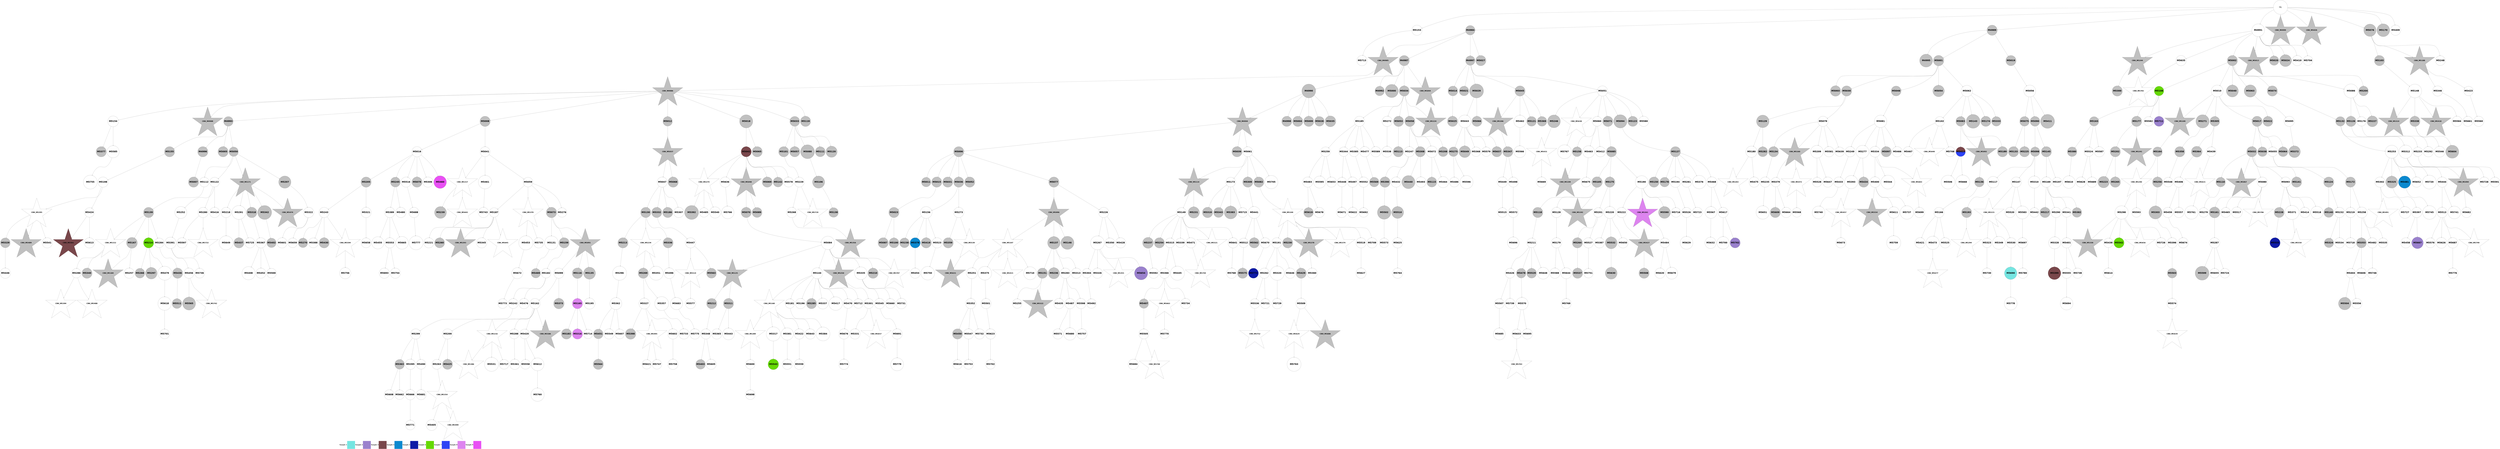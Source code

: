 digraph G { 
rankdir=TB;
5120 -> 5131;
5120 -> 5161;
5120 -> 5170;
5122 -> 5141;
5122 -> 5171;
5122 -> 5334;
5123 -> 5186;
5123 -> 5397;
5125 -> 5253;
5126 -> 5491;
5126 -> 5664;
5126 -> 5732;
5127 -> 5172;
5128 -> 5215;
5128 -> 5254;
5128 -> 5302;
5128 -> 5398;
5128 -> 5543;
5128 -> 5733;
5129 -> 5142;
5129 -> 5152;
5129 -> 5216;
5130 -> 5162;
5131 -> 5275;
5131 -> 5399;
5131 -> 5439;
5131 -> 5734;
5132 -> 5187;
5132 -> 5201;
5132 -> 5606;
5132 -> 5735;
5133 -> 5188;
5134 -> 5303;
5136 -> 5163;
5138 -> 5173;
5138 -> 5255;
5140 -> 5189;
5141 -> 5217;
5142 -> 5235;
5146 -> 5276;
5146 -> 5304;
5146 -> 5440;
5148 -> 5164;
5148 -> 5256;
5149 -> 5236;
5149 -> 5335;
5150 -> 5257;
5151 -> 5174;
5151 -> 5202;
5151 -> 5218;
5151 -> 5305;
5151 -> 5400;
5151 -> 5492;
5152 -> 5203;
5153 -> 5204;
5153 -> 5306;
5154 -> 5237;
5154 -> 5258;
5154 -> 5360;
5155 -> 5493;
5156 -> 5277;
5156 -> 5336;
5158 -> 5259;
5159 -> 5219;
5160 -> 5190;
5161 -> 5175;
5161 -> 5260;
5161 -> 5307;
5161 -> 5337;
5163 -> 5176;
5163 -> 5191;
5163 -> 5238;
5163 -> 5308;
5168 -> 5192;
5168 -> 5205;
5168 -> 5220;
5168 -> 5309;
5168 -> 5361;
5168 -> 5441;
5168 -> 5494;
5168 -> 5736;
5169 -> 5193;
5169 -> 5221;
5171 -> 5239;
5171 -> 5544;
5171 -> 5607;
5172 -> 5338;
5172 -> 5362;
5172 -> 5442;
5172 -> 5608;
5173 -> 5261;
5173 -> 5278;
5173 -> 5339;
5173 -> 5363;
5173 -> 5495;
5173 -> 5545;
5173 -> 5665;
5175 -> 5279;
5175 -> 5546;
5176 -> 5310;
5176 -> 5364;
5177 -> 5737;
5178 -> 5401;
5178 -> 5609;
5179 -> 5222;
5180 -> 5262;
5180 -> 5402;
5180 -> 5443;
5180 -> 5547;
5181 -> 5263;
5181 -> 5666;
5182 -> 5223;
5183 -> 5206;
5184 -> 5403;
5184 -> 5496;
5185 -> 5311;
5186 -> 5224;
5186 -> 5240;
5186 -> 5312;
5186 -> 5444;
5186 -> 5610;
5187 -> 5404;
5187 -> 5548;
5187 -> 5611;
5188 -> 5264;
5188 -> 5280;
5189 -> 5207;
5189 -> 5340;
5189 -> 5738;
5190 -> 5445;
5190 -> 5497;
5190 -> 5549;
5191 -> 5208;
5191 -> 5281;
5192 -> 5313;
5192 -> 5341;
5192 -> 5405;
5192 -> 5446;
5192 -> 5667;
5193 -> 5241;
5193 -> 5314;
5193 -> 5365;
5193 -> 5406;
5195 -> 5242;
5195 -> 5315;
5195 -> 5342;
5195 -> 5366;
5195 -> 5498;
5196 -> 5243;
5196 -> 5282;
5197 -> 5343;
5197 -> 5367;
5197 -> 5407;
5197 -> 5739;
5199 -> 5225;
5199 -> 5244;
5200 -> 5316;
5201 -> 5226;
5201 -> 5265;
5203 -> 5612;
5203 -> 5668;
5204 -> 5227;
5204 -> 5499;
5205 -> 5408;
5206 -> 5266;
5206 -> 5500;
5209 -> 5283;
5209 -> 5368;
5209 -> 5409;
5209 -> 5501;
5209 -> 5613;
5211 -> 5245;
5211 -> 5284;
5211 -> 5317;
5211 -> 5369;
5211 -> 5669;
5212 -> 5370;
5212 -> 5447;
5214 -> 5246;
5214 -> 5285;
5214 -> 5614;
5214 -> 5740;
5215 -> 5286;
5215 -> 5344;
5215 -> 5670;
5217 -> 5318;
5218 -> 5550;
5222 -> 5319;
5222 -> 5448;
5224 -> 5287;
5224 -> 5449;
5225 -> 5288;
5225 -> 5551;
5226 -> 5247;
5226 -> 5289;
5229 -> 5267;
5229 -> 5345;
5230 -> 5371;
5231 -> 5346;
5233 -> 5552;
5233 -> 5671;
5235 -> 5450;
5235 -> 5502;
5235 -> 5553;
5235 -> 5672;
5236 -> 5372;
5237 -> 5320;
5238 -> 5290;
5238 -> 5321;
5238 -> 5503;
5239 -> 5347;
5239 -> 5373;
5239 -> 5554;
5240 -> 5410;
5240 -> 5555;
5240 -> 5741;
5242 -> 5673;
5243 -> 5742;
5244 -> 5411;
5244 -> 5556;
5244 -> 5674;
5246 -> 5451;
5250 -> 5291;
5250 -> 5374;
5250 -> 5452;
5252 -> 5557;
5253 -> 5292;
5253 -> 5743;
5254 -> 5453;
5256 -> 5348;
5256 -> 5558;
5257 -> 5615;
5258 -> 5293;
5258 -> 5375;
5259 -> 5675;
5261 -> 5616;
5264 -> 5322;
5264 -> 5617;
5266 -> 5323;
5267 -> 5294;
5267 -> 5412;
5267 -> 5454;
5267 -> 5618;
5268 -> 5324;
5269 -> 5413;
5269 -> 5504;
5270 -> 5455;
5271 -> 5414;
5271 -> 5456;
5273 -> 5457;
5274 -> 5325;
5275 -> 5376;
5276 -> 5415;
5277 -> 5326;
5277 -> 5349;
5277 -> 5505;
5277 -> 5676;
5277 -> 5744;
5280 -> 5327;
5282 -> 5377;
5282 -> 5506;
5282 -> 5559;
5283 -> 5507;
5283 -> 5619;
5283 -> 5677;
5285 -> 5508;
5286 -> 5560;
5286 -> 5745;
5287 -> 5378;
5288 -> 5561;
5291 -> 5328;
5291 -> 5350;
5291 -> 5379;
5291 -> 5678;
5292 -> 5380;
5293 -> 5351;
5293 -> 5381;
5295 -> 5382;
5296 -> 5562;
5297 -> 5383;
5297 -> 5563;
5298 -> 5416;
5298 -> 5509;
5298 -> 5564;
5299 -> 5510;
5299 -> 5620;
5301 -> 5417;
5301 -> 5458;
5302 -> 5384;
5304 -> 5621;
5304 -> 5746;
5305 -> 5747;
5307 -> 5459;
5307 -> 5511;
5307 -> 5622;
5308 -> 5460;
5310 -> 5418;
5310 -> 5512;
5311 -> 5623;
5311 -> 5679;
5311 -> 5748;
5312 -> 5385;
5313 -> 5624;
5314 -> 5352;
5315 -> 5461;
5315 -> 5749;
5319 -> 5353;
5319 -> 5513;
5319 -> 5565;
5320 -> 5386;
5322 -> 5354;
5322 -> 5462;
5322 -> 5566;
5322 -> 5680;
5322 -> 5750;
5323 -> 5387;
5323 -> 5419;
5323 -> 5514;
5325 -> 5355;
5325 -> 5681;
5326 -> 5515;
5326 -> 5751;
5327 -> 5420;
5328 -> 5516;
5329 -> 5388;
5329 -> 5463;
5332 -> 5464;
5332 -> 5517;
5333 -> 5465;
5334 -> 5466;
5335 -> 5389;
5335 -> 5467;
5336 -> 5468;
5336 -> 5518;
5336 -> 5752;
5339 -> 5390;
5339 -> 5469;
5341 -> 5567;
5342 -> 5391;
5344 -> 5753;
5345 -> 5682;
5346 -> 5625;
5346 -> 5683;
5347 -> 5754;
5349 -> 5421;
5351 -> 5422;
5351 -> 5519;
5351 -> 5626;
5352 -> 5423;
5353 -> 5470;
5356 -> 5471;
5358 -> 5424;
5358 -> 5568;
5358 -> 5627;
5359 -> 5569;
5359 -> 5684;
5359 -> 5755;
5360 -> 5520;
5362 -> 5570;
5362 -> 5628;
5365 -> 5425;
5366 -> 5426;
5368 -> 5472;
5368 -> 5521;
5370 -> 5685;
5371 -> 5473;
5371 -> 5522;
5372 -> 5427;
5372 -> 5629;
5376 -> 5474;
5376 -> 5571;
5376 -> 5756;
5377 -> 5428;
5377 -> 5630;
5378 -> 5429;
5378 -> 5523;
5381 -> 5757;
5382 -> 5572;
5386 -> 5475;
5386 -> 5573;
5386 -> 5631;
5387 -> 5632;
5387 -> 5686;
5388 -> 5430;
5390 -> 5431;
5390 -> 5687;
5390 -> 5758;
5391 -> 5432;
5391 -> 5476;
5391 -> 5524;
5394 -> 5477;
5394 -> 5759;
5395 -> 5574;
5399 -> 5525;
5402 -> 5478;
5403 -> 5633;
5403 -> 5688;
5404 -> 5634;
5405 -> 5575;
5409 -> 5576;
5413 -> 5479;
5413 -> 5577;
5413 -> 5689;
5414 -> 5526;
5415 -> 5480;
5415 -> 5760;
5417 -> 5481;
5419 -> 5690;
5420 -> 5527;
5421 -> 5482;
5421 -> 5691;
5424 -> 5578;
5424 -> 5635;
5424 -> 5761;
5425 -> 5579;
5425 -> 5762;
5428 -> 5528;
5428 -> 5580;
5430 -> 5483;
5430 -> 5581;
5431 -> 5529;
5437 -> 5530;
5437 -> 5692;
5444 -> 5582;
5444 -> 5636;
5446 -> 5583;
5447 -> 5584;
5448 -> 5585;
5448 -> 5637;
5450 -> 5531;
5450 -> 5763;
5451 -> 5532;
5453 -> 5533;
5455 -> 5693;
5456 -> 5534;
5457 -> 5764;
5460 -> 5535;
5462 -> 5638;
5463 -> 5639;
5465 -> 5536;
5465 -> 5586;
5465 -> 5694;
5468 -> 5537;
5468 -> 5765;
5471 -> 5538;
5471 -> 5587;
5472 -> 5695;
5473 -> 5539;
5474 -> 5640;
5475 -> 5588;
5477 -> 5696;
5480 -> 5589;
5480 -> 5766;
5481 -> 5697;
5483 -> 5698;
5485 -> 5767;
5486 -> 5590;
5487 -> 5699;
5492 -> 5591;
5492 -> 5641;
5494 -> 5700;
5495 -> 5768;
5496 -> 5592;
5497 -> 5701;
5501 -> 5593;
5502 -> 5594;
5503 -> 5642;
5505 -> 5769;
5506 -> 5770;
5507 -> 5643;
5507 -> 5702;
5508 -> 5644;
5508 -> 5703;
5511 -> 5595;
5511 -> 5704;
5514 -> 5705;
5518 -> 5706;
5519 -> 5645;
5519 -> 5771;
5520 -> 5707;
5521 -> 5646;
5522 -> 5596;
5525 -> 5647;
5526 -> 5597;
5527 -> 5598;
5529 -> 5708;
5529 -> 5772;
5531 -> 5709;
5533 -> 5648;
5533 -> 5710;
5534 -> 5649;
5536 -> 5599;
5537 -> 5600;
5537 -> 5650;
5537 -> 5711;
5537 -> 5773;
5538 -> 5601;
5540 -> 5712;
5543 -> 5651;
5547 -> 5774;
5548 -> 5652;
5548 -> 5713;
5550 -> 5653;
5551 -> 5775;
5554 -> 5714;
5556 -> 5654;
5560 -> 5776;
5563 -> 5655;
5569 -> 5715;
5571 -> 5777;
5576 -> 5716;
5577 -> 5717;
5577 -> 5778;
5579 -> 5718;
5591 -> 5656;
5594 -> 5657;
5594 -> 5719;
5596 -> 5720;
5598 -> 5658;
5607 -> 5721;
5609 -> 5779;
5618 -> 5780;
5622 -> 5781;
5624 -> 5722;
5626 -> 5782;
5627 -> 5723;
5635 -> 5783;
5636 -> 5784;
5639 -> 5785;
5641 -> 5724;
5641 -> 5786;
5642 -> 5725;
5647 -> 5726;
5648 -> 5787;
5649 -> 5788;
5657 -> 5727;
5659 -> 5789;
5660 -> 5790;
5662 -> 5791;
5665 -> 5792;
5668 -> 5793;
5687 -> 5794;
5690 -> 5795;
5694 -> 5796;
5696 -> 5797;
5700 -> 5798;
5707 -> 5799;
5711 -> 5800;
5712 -> 5801;
5714 -> 5802;
5715 -> 5803;
5721 -> 5804;
5007 -> 5008;
5007 -> 5013;
5007 -> 5015;
5007 -> 5023;
5007 -> 5050;
5007 -> 5100;
5007 -> 5177;
5007 -> 5194;
5007 -> 5433;
5008 -> 5009;
5008 -> 5011;
5008 -> 5021;
5008 -> 5051;
5009 -> 5010;
5010 -> 5012;
5010 -> 5017;
5010 -> 5032;
5010 -> 5036;
5010 -> 5042;
5010 -> 5057;
5010 -> 5143;
5010 -> 5178;
5011 -> 5014;
5011 -> 5016;
5011 -> 5024;
5011 -> 5058;
5011 -> 5068;
5013 -> 5019;
5013 -> 5025;
5013 -> 5043;
5014 -> 5018;
5014 -> 5022;
5014 -> 5028;
5014 -> 5033;
5014 -> 5052;
5014 -> 5059;
5015 -> 5026;
5015 -> 5037;
5015 -> 5044;
5015 -> 5048;
5015 -> 5268;
5015 -> 5434;
5015 -> 5659;
5015 -> 5728;
5017 -> 5020;
5017 -> 5029;
5017 -> 5074;
5017 -> 5179;
5018 -> 5030;
5018 -> 5063;
5018 -> 5085;
5020 -> 5031;
5021 -> 5038;
5021 -> 5045;
5021 -> 5053;
5021 -> 5069;
5021 -> 5075;
5025 -> 5027;
5025 -> 5054;
5025 -> 5070;
5025 -> 5078;
5025 -> 5086;
5026 -> 5034;
5026 -> 5064;
5026 -> 5087;
5026 -> 5098;
5026 -> 5110;
5026 -> 5132;
5026 -> 5228;
5030 -> 5035;
5030 -> 5039;
5030 -> 5055;
5030 -> 5060;
5030 -> 5076;
5030 -> 5101;
5032 -> 5040;
5032 -> 5065;
5034 -> 5041;
5034 -> 5046;
5034 -> 5133;
5034 -> 5295;
5034 -> 5329;
5036 -> 5061;
5038 -> 5049;
5039 -> 5047;
5040 -> 5102;
5040 -> 5229;
5040 -> 5269;
5040 -> 5330;
5040 -> 5484;
5040 -> 5540;
5041 -> 5056;
5041 -> 5062;
5041 -> 5079;
5041 -> 5088;
5042 -> 5066;
5042 -> 5089;
5043 -> 5080;
5047 -> 5111;
5047 -> 5124;
5053 -> 5067;
5053 -> 5090;
5054 -> 5103;
5054 -> 5153;
5056 -> 5091;
5056 -> 5104;
5056 -> 5117;
5056 -> 5134;
5056 -> 5165;
5057 -> 5081;
5057 -> 5112;
5057 -> 5125;
5057 -> 5135;
5057 -> 5144;
5058 -> 5077;
5058 -> 5082;
5058 -> 5209;
5058 -> 5248;
5058 -> 5296;
5060 -> 5180;
5060 -> 5297;
5061 -> 5071;
5061 -> 5092;
5065 -> 5083;
5065 -> 5181;
5065 -> 5485;
5066 -> 5072;
5066 -> 5093;
5066 -> 5166;
5066 -> 5298;
5066 -> 5602;
5066 -> 5660;
5067 -> 5073;
5067 -> 5299;
5067 -> 5392;
5067 -> 5603;
5067 -> 5661;
5069 -> 5145;
5069 -> 5230;
5069 -> 5393;
5069 -> 5486;
5070 -> 5105;
5071 -> 5154;
5071 -> 5210;
5071 -> 5331;
5071 -> 5356;
5072 -> 5094;
5072 -> 5113;
5074 -> 5136;
5074 -> 5146;
5074 -> 5195;
5074 -> 5231;
5075 -> 5084;
5075 -> 5095;
5075 -> 5118;
5075 -> 5147;
5075 -> 5270;
5075 -> 5604;
5075 -> 5662;
5077 -> 5137;
5079 -> 5148;
5079 -> 5196;
5080 -> 5099;
5080 -> 5114;
5080 -> 5435;
5082 -> 5096;
5082 -> 5232;
5082 -> 5271;
5082 -> 5332;
5083 -> 5097;
5083 -> 5211;
5083 -> 5300;
5083 -> 5394;
5084 -> 5182;
5084 -> 5436;
5084 -> 5487;
5085 -> 5106;
5085 -> 5138;
5085 -> 5197;
5085 -> 5333;
5085 -> 5729;
5086 -> 5107;
5086 -> 5126;
5086 -> 5167;
5086 -> 5198;
5086 -> 5357;
5087 -> 5119;
5094 -> 5108;
5095 -> 5109;
5096 -> 5139;
5096 -> 5488;
5097 -> 5115;
5097 -> 5155;
5097 -> 5183;
5098 -> 5156;
5099 -> 5157;
5099 -> 5249;
5100 -> 5127;
5100 -> 5212;
5100 -> 5272;
5101 -> 5120;
5101 -> 5250;
5103 -> 5158;
5103 -> 5184;
5103 -> 5233;
5103 -> 5605;
5103 -> 5663;
5104 -> 5185;
5104 -> 5489;
5104 -> 5541;
5104 -> 5730;
5105 -> 5121;
5105 -> 5273;
5105 -> 5301;
5105 -> 5358;
5105 -> 5490;
5106 -> 5128;
5107 -> 5116;
5107 -> 5213;
5107 -> 5437;
5108 -> 5149;
5108 -> 5168;
5108 -> 5234;
5108 -> 5274;
5108 -> 5359;
5108 -> 5731;
5109 -> 5129;
5109 -> 5199;
5109 -> 5214;
5110 -> 5150;
5110 -> 5200;
5110 -> 5251;
5112 -> 5130;
5114 -> 5122;
5114 -> 5169;
5115 -> 5123;
5115 -> 5140;
5115 -> 5159;
5116 -> 5160;
5117 -> 5252;
5117 -> 5395;
5117 -> 5438;
5117 -> 5542;
5118 -> 5151;
5119 -> 5396;
5068 [shape=star style=filled fillcolor=grey fontname="helvetica-bold" fontsize=42 label="CNV_M5044"];
5484 [shape=circle style=filled fillcolor="#e950f4" fontname="helvetica-bold" fontsize=56 label="M5460" width=4.44 height=2 ];
5526 [shape=circle style=filled fillcolor=grey fontname="helvetica-bold" fontsize=56 label="M5502" width=4.78 height=2 ];
5242 [shape=circle style=filled fillcolor=white fontname="helvetica-bold" fontsize=56 label="M5218" width=1.3 height=2 ];
5329 [shape=circle style=filled fillcolor=grey fontname="helvetica-bold" fontsize=56 label="M5305" width=3.44 height=2 ];
5024 [shape=circle style=filled fillcolor=grey fontname="helvetica-bold" fontsize=56 label="M5000" width=4.65 height=2 ];
5227 [shape=star style=filled fillcolor=white fontname="helvetica-bold" fontsize=42 label="CNV_M5203"];
5669 [shape=star style=filled fillcolor=white fontname="helvetica-bold" fontsize=42 label="CNV_M5645"];
5357 [shape=circle style=filled fillcolor=grey fontname="helvetica-bold" fontsize=56 label="M5333" width=2.94 height=2 ];
5419 [shape=circle style=filled fillcolor=white fontname="helvetica-bold" fontsize=56 label="M5395" width=0.97 height=2 ];
5634 [shape=circle style=filled fillcolor=white fontname="helvetica-bold" fontsize=56 label="M5610" width=4.44 height=2 ];
5092 [shape=circle style=filled fillcolor=grey fontname="helvetica-bold" fontsize=56 label="M5068" width=1.74 height=2 ];
5621 [shape=circle style=filled fillcolor=white fontname="helvetica-bold" fontsize=56 label="M5597" width=0.1 height=2 ];
5078 [shape=circle style=filled fillcolor=grey fontname="helvetica-bold" fontsize=56 label="M5054" width=4.06 height=2 ];
5765 [shape=circle style=filled fillcolor=white fontname="helvetica-bold" fontsize=56 label="M5741" width=4.49 height=2 ];
5286 [shape=circle style=filled fillcolor=white fontname="helvetica-bold" fontsize=56 label="M5262" width=0.54 height=2 ];
5241 [shape=circle style=filled fillcolor=grey fontname="helvetica-bold" fontsize=56 label="M5217" width=1.65 height=2 ];
5665 [shape=circle style=filled fillcolor=white fontname="helvetica-bold" fontsize=56 label="M5641" width=2.01 height=2 ];
5726 [shape=circle style=filled fillcolor=white fontname="helvetica-bold" fontsize=56 label="M5702" width=2.9 height=2 ];
5754 [shape=circle style=filled fillcolor=white fontname="helvetica-bold" fontsize=56 label="M5730" width=0.19 height=2 ];
5673 [shape=circle style=filled fillcolor=white fontname="helvetica-bold" fontsize=56 label="M5649" width=4.94 height=2 ];
5667 [shape=circle style=filled fillcolor=white fontname="helvetica-bold" fontsize=56 label="M5643" width=3.62 height=2 ];
5418 [shape=star style=filled fillcolor=white fontname="helvetica-bold" fontsize=42 label="CNV_M5394"];
5072 [shape=star style=filled fillcolor=grey fontname="helvetica-bold" fontsize=42 label="CNV_M5048"];
5630 [shape=circle style=filled fillcolor=white fontname="helvetica-bold" fontsize=56 label="M5606" width=1.81 height=2 ];
5580 [shape=circle style=filled fillcolor=white fontname="helvetica-bold" fontsize=56 label="M5556" width=0.2 height=2 ];
5646 [shape=circle style=filled fillcolor=white fontname="helvetica-bold" fontsize=56 label="M5622" width=0.8 height=2 ];
5043 [shape=circle style=filled fillcolor=grey fontname="helvetica-bold" fontsize=56 label="M5019" width=0.04 height=2 ];
5382 [shape=circle style=filled fillcolor=grey fontname="helvetica-bold" fontsize=56 label="M5358" width=1.48 height=2 ];
5007 [label="GL" fontname="arial-bold" fontsize=56 width=5 height=5];
5059 [shape=circle style=filled fillcolor=grey fontname="helvetica-bold" fontsize=56 label="M5035" width=3.84 height=2 ];
5430 [shape=circle style=filled fillcolor=white fontname="helvetica-bold" fontsize=56 label="M5406" width=0.01 height=2 ];
5491 [shape=circle style=filled fillcolor=white fontname="helvetica-bold" fontsize=56 label="M5467" width=0.74 height=2 ];
5641 [shape=circle style=filled fillcolor=white fontname="helvetica-bold" fontsize=56 label="M5617" width=1.06 height=2 ];
5282 [shape=circle style=filled fillcolor=white fontname="helvetica-bold" fontsize=56 label="M5258" width=3.84 height=2 ];
5773 [shape=star style=filled fillcolor=white fontname="helvetica-bold" fontsize=42 label="CNV_M5749"];
5591 [shape=circle style=filled fillcolor=white fontname="helvetica-bold" fontsize=56 label="M5567" width=4.15 height=2 ];
5623 [shape=circle style=filled fillcolor=grey fontname="helvetica-bold" fontsize=56 label="M5599" width=4.9 height=2 ];
5217 [shape=circle style=filled fillcolor=grey fontname="helvetica-bold" fontsize=56 label="M5193" width=0.39 height=2 ];
5088 [shape=circle style=filled fillcolor=grey fontname="helvetica-bold" fontsize=56 label="M5064" width=2.54 height=2 ];
5388 [shape=circle style=filled fillcolor=grey fontname="helvetica-bold" fontsize=56 label="M5364" width=3.82 height=2 ];
5376 [shape=circle style=filled fillcolor=white fontname="helvetica-bold" fontsize=56 label="M5352" width=0 height=2 ];
5510 [shape=circle style=filled fillcolor=white fontname="helvetica-bold" fontsize=56 label="M5486" width=2.52 height=2 ];
5617 [shape=circle style=filled fillcolor=white fontname="helvetica-bold" fontsize=56 label="M5593" width=2.98 height=2 ];
5796 [shape=circle style=filled fillcolor="#0f1ba6" fontname="helvetica-bold" fontsize=56 label="M5772" width=2.22 height=2 ];
5190 [shape=circle style=filled fillcolor=white fontname="helvetica-bold" fontsize=56 label="M5166" width=1.87 height=2 ];
5499 [shape=circle style=filled fillcolor=white fontname="helvetica-bold" fontsize=56 label="M5475" width=0.82 height=2 ];
5353 [shape=circle style=filled fillcolor=grey fontname="helvetica-bold" fontsize=56 label="M5329" width=2.41 height=2 ];
5693 [shape=circle style=filled fillcolor=white fontname="helvetica-bold" fontsize=56 label="M5669" width=1.6 height=2 ];
5210 [shape=circle style=filled fillcolor=grey fontname="helvetica-bold" fontsize=56 label="M5186" width=1.48 height=2 ];
5471 [shape=circle style=filled fillcolor=white fontname="helvetica-bold" fontsize=56 label="M5447" width=0.38 height=2 ];
5386 [shape=circle style=filled fillcolor=white fontname="helvetica-bold" fontsize=56 label="M5362" width=4.21 height=2 ];
5225 [shape=circle style=filled fillcolor=white fontname="helvetica-bold" fontsize=56 label="M5201" width=2.77 height=2 ];
5741 [shape=circle style=filled fillcolor=white fontname="helvetica-bold" fontsize=56 label="M5717" width=2.65 height=2 ];
5131 [shape=star style=filled fillcolor=white fontname="helvetica-bold" fontsize=42 label="CNV_M5107"];
5087 [shape=circle style=filled fillcolor=grey fontname="helvetica-bold" fontsize=56 label="M5063" width=4.34 height=2 ];
5202 [shape=circle style=filled fillcolor=grey fontname="helvetica-bold" fontsize=56 label="M5178" width=2.77 height=2 ];
5661 [shape=circle style=filled fillcolor=grey fontname="helvetica-bold" fontsize=56 label="M5637" width=0.8 height=2 ];
5476 [shape=circle style=filled fillcolor=white fontname="helvetica-bold" fontsize=56 label="M5452" width=3.56 height=2 ];
5396 [shape=circle style=filled fillcolor=grey fontname="helvetica-bold" fontsize=56 label="M5372" width=4.13 height=2 ];
5466 [shape=circle style=filled fillcolor=white fontname="helvetica-bold" fontsize=56 label="M5442" width=3.38 height=2 ];
5500 [shape=circle style=filled fillcolor=white fontname="helvetica-bold" fontsize=56 label="M5476" width=1.35 height=2 ];
5297 [shape=circle style=filled fillcolor=white fontname="helvetica-bold" fontsize=56 label="M5273" width=0.29 height=2 ];
5029 [shape=circle style=filled fillcolor=grey fontname="helvetica-bold" fontsize=56 label="M5005" width=0.96 height=2 ];
5276 [shape=circle style=filled fillcolor=white fontname="helvetica-bold" fontsize=56 label="M5252" width=4.23 height=2 ];
5593 [shape=circle style=filled fillcolor=grey fontname="helvetica-bold" fontsize=56 label="M5569" width=2.89 height=2 ];
5103 [shape=circle style=filled fillcolor=white fontname="helvetica-bold" fontsize=56 label="M5079" width=1.78 height=2 ];
5333 [shape=circle style=filled fillcolor=grey fontname="helvetica-bold" fontsize=56 label="M5309" width=1.28 height=2 ];
5054 [shape=circle style=filled fillcolor=grey fontname="helvetica-bold" fontsize=56 label="M5030" width=1.66 height=2 ];
5108 [shape=circle style=filled fillcolor=white fontname="helvetica-bold" fontsize=56 label="M5084" width=4.69 height=2 ];
5345 [shape=circle style=filled fillcolor=white fontname="helvetica-bold" fontsize=56 label="M5321" width=0.07 height=2 ];
5203 [shape=circle style=filled fillcolor=white fontname="helvetica-bold" fontsize=56 label="M5179" width=1.78 height=2 ];
5769 [shape=circle style=filled fillcolor=white fontname="helvetica-bold" fontsize=56 label="M5745" width=4.82 height=2 ];
5022 [shape=circle style=filled fillcolor=grey fontname="helvetica-bold" fontsize=56 label="M4998" width=3.6 height=2 ];
5150 [shape=circle style=filled fillcolor=grey fontname="helvetica-bold" fontsize=56 label="M5126" width=1.75 height=2 ];
5794 [shape=circle style=filled fillcolor=white fontname="helvetica-bold" fontsize=56 label="M5770" width=3.18 height=2 ];
5364 [shape=circle style=filled fillcolor=grey fontname="helvetica-bold" fontsize=56 label="M5340" width=1.35 height=2 ];
5615 [shape=circle style=filled fillcolor=white fontname="helvetica-bold" fontsize=56 label="M5591" width=3.47 height=2 ];
5647 [shape=circle style=filled fillcolor=white fontname="helvetica-bold" fontsize=56 label="M5623" width=1.56 height=2 ];
5125 [shape=circle style=filled fillcolor=grey fontname="helvetica-bold" fontsize=56 label="M5101" width=1.77 height=2 ];
5616 [shape=circle style=filled fillcolor=white fontname="helvetica-bold" fontsize=56 label="M5592" width=0.57 height=2 ];
5472 [shape=circle style=filled fillcolor=white fontname="helvetica-bold" fontsize=56 label="M5448" width=3.35 height=2 ];
5785 [shape=circle style=filled fillcolor=white fontname="helvetica-bold" fontsize=56 label="M5761" width=4.74 height=2 ];
5454 [shape=circle style=filled fillcolor=grey fontname="helvetica-bold" fontsize=56 label="M5430" width=0.74 height=2 ];
5495 [shape=circle style=filled fillcolor=white fontname="helvetica-bold" fontsize=56 label="M5471" width=1.21 height=2 ];
5313 [shape=star style=filled fillcolor=white fontname="helvetica-bold" fontsize=42 label="CNV_M5289"];
5502 [shape=circle style=filled fillcolor=grey fontname="helvetica-bold" fontsize=56 label="M5478" width=3.37 height=2 ];
5121 [shape=circle style=filled fillcolor=grey fontname="helvetica-bold" fontsize=56 label="M5097" width=1.45 height=2 ];
5351 [shape=circle style=filled fillcolor=white fontname="helvetica-bold" fontsize=56 label="M5327" width=3.82 height=2 ];
5625 [shape=circle style=filled fillcolor=white fontname="helvetica-bold" fontsize=56 label="M5601" width=0.06 height=2 ];
5718 [shape=circle style=filled fillcolor=white fontname="helvetica-bold" fontsize=56 label="M5694" width=4.47 height=2 ];
5319 [shape=star style=filled fillcolor=white fontname="helvetica-bold" fontsize=42 label="CNV_M5295"];
5488 [shape=circle style=filled fillcolor=white fontname="helvetica-bold" fontsize=56 label="M5464" width=3.95 height=2 ];
5322 [shape=circle style=filled fillcolor=white fontname="helvetica-bold" fontsize=56 label="M5298" width=4.73 height=2 ];
5025 [shape=circle style=filled fillcolor=grey fontname="helvetica-bold" fontsize=56 label="M5001" width=3.7 height=2 ];
5214 [shape=circle style=filled fillcolor=white fontname="helvetica-bold" fontsize=56 label="M5190" width=4.54 height=2 ];
5802 [shape=circle style=filled fillcolor=white fontname="helvetica-bold" fontsize=56 label="M5778" width=4.53 height=2 ];
5037 [shape=star style=filled fillcolor=grey fontname="helvetica-bold" fontsize=42 label="CNV_M5013"];
5394 [shape=star style=filled fillcolor=white fontname="helvetica-bold" fontsize=42 label="CNV_M5370"];
5714 [shape=circle style=filled fillcolor="#75e5e1" fontname="helvetica-bold" fontsize=56 label="M5690" width=4.39 height=2 ];
5112 [shape=circle style=filled fillcolor=grey fontname="helvetica-bold" fontsize=56 label="M5088" width=4.92 height=2 ];
5011 [shape=circle style=filled fillcolor=grey fontname="helvetica-bold" fontsize=56 label="M4987" width=1.73 height=2 ];
5098 [shape=circle style=filled fillcolor=grey fontname="helvetica-bold" fontsize=56 label="M5074" width=1.16 height=2 ];
5707 [shape=circle style=filled fillcolor=white fontname="helvetica-bold" fontsize=56 label="M5683" width=4.29 height=2 ];
5571 [shape=circle style=filled fillcolor=white fontname="helvetica-bold" fontsize=56 label="M5547" width=1.66 height=2 ];
5573 [shape=circle style=filled fillcolor=white fontname="helvetica-bold" fontsize=56 label="M5549" width=1.12 height=2 ];
5170 [shape=circle style=filled fillcolor=grey fontname="helvetica-bold" fontsize=56 label="M5146" width=4.62 height=2 ];
5285 [shape=star style=filled fillcolor="#dd84ef" fontname="helvetica-bold" fontsize=42 label="CNV_M5261"];
5608 [shape=circle style=filled fillcolor=white fontname="helvetica-bold" fontsize=56 label="M5584" width=1.57 height=2 ];
5019 [shape=circle style=filled fillcolor=grey fontname="helvetica-bold" fontsize=56 label="M4995" width=4.57 height=2 ];
5483 [shape=circle style=filled fillcolor=white fontname="helvetica-bold" fontsize=56 label="M5459" width=1.54 height=2 ];
5613 [shape=circle style=filled fillcolor=white fontname="helvetica-bold" fontsize=56 label="M5589" width=0.28 height=2 ];
5200 [shape=circle style=filled fillcolor=white fontname="helvetica-bold" fontsize=56 label="M5176" width=3.12 height=2 ];
5328 [shape=circle style=filled fillcolor=white fontname="helvetica-bold" fontsize=56 label="M5304" width=3.29 height=2 ];
5175 [shape=circle style=filled fillcolor=grey fontname="helvetica-bold" fontsize=56 label="M5151" width=0.44 height=2 ];
5759 [shape=circle style=filled fillcolor=white fontname="helvetica-bold" fontsize=56 label="M5735" width=1.38 height=2 ];
5399 [shape=circle style=filled fillcolor=white fontname="helvetica-bold" fontsize=56 label="M5375" width=4.82 height=2 ];
5654 [shape=circle style=filled fillcolor=grey fontname="helvetica-bold" fontsize=56 label="M5630" width=4.18 height=2 ];
5428 [shape=circle style=filled fillcolor=white fontname="helvetica-bold" fontsize=56 label="M5404" width=3.33 height=2 ];
5438 [shape=circle style=filled fillcolor=white fontname="helvetica-bold" fontsize=56 label="M5414" width=1.36 height=2 ];
5620 [shape=circle style=filled fillcolor=white fontname="helvetica-bold" fontsize=56 label="M5596" width=4.64 height=2 ];
5597 [shape=circle style=filled fillcolor=white fontname="helvetica-bold" fontsize=56 label="M5573" width=3.27 height=2 ];
5305 [shape=circle style=filled fillcolor=white fontname="helvetica-bold" fontsize=56 label="M5281" width=1.45 height=2 ];
5188 [shape=circle style=filled fillcolor=grey fontname="helvetica-bold" fontsize=56 label="M5164" width=2.72 height=2 ];
5240 [shape=star style=filled fillcolor=white fontname="helvetica-bold" fontsize=42 label="CNV_M5216"];
5055 [shape=circle style=filled fillcolor=grey fontname="helvetica-bold" fontsize=56 label="M5031" width=0.75 height=2 ];
5042 [shape=circle style=filled fillcolor=grey fontname="helvetica-bold" fontsize=56 label="M5018" width=4.65 height=2 ];
5675 [shape=circle style=filled fillcolor=white fontname="helvetica-bold" fontsize=56 label="M5651" width=4.71 height=2 ];
5737 [shape=circle style=filled fillcolor=white fontname="helvetica-bold" fontsize=56 label="M5713" width=1.98 height=2 ];
5083 [shape=circle style=filled fillcolor=white fontname="helvetica-bold" fontsize=56 label="M5059" width=2.56 height=2 ];
5314 [shape=circle style=filled fillcolor=white fontname="helvetica-bold" fontsize=56 label="M5290" width=1.41 height=2 ];
5788 [shape=circle style=filled fillcolor=white fontname="helvetica-bold" fontsize=56 label="M5764" width=0.66 height=2 ];
5660 [shape=circle style=filled fillcolor=white fontname="helvetica-bold" fontsize=56 label="M5636" width=3.63 height=2 ];
5651 [shape=circle style=filled fillcolor=white fontname="helvetica-bold" fontsize=56 label="M5627" width=1.84 height=2 ];
5256 [shape=circle style=filled fillcolor=white fontname="helvetica-bold" fontsize=56 label="M5232" width=0.34 height=2 ];
5021 [shape=circle style=filled fillcolor=grey fontname="helvetica-bold" fontsize=56 label="M4997" width=3.17 height=2 ];
5279 [shape=circle style=filled fillcolor=white fontname="helvetica-bold" fontsize=56 label="M5255" width=3.14 height=2 ];
5676 [shape=circle style=filled fillcolor=white fontname="helvetica-bold" fontsize=56 label="M5652" width=0.38 height=2 ];
5049 [shape=circle style=filled fillcolor=grey fontname="helvetica-bold" fontsize=56 label="M5025" width=0.3 height=2 ];
5342 [shape=circle style=filled fillcolor=grey fontname="helvetica-bold" fontsize=56 label="M5318" width=3.69 height=2 ];
5136 [shape=circle style=filled fillcolor=white fontname="helvetica-bold" fontsize=56 label="M5112" width=2.71 height=2 ];
5130 [shape=circle style=filled fillcolor=grey fontname="helvetica-bold" fontsize=56 label="M5106" width=4.29 height=2 ];
5378 [shape=star style=filled fillcolor=white fontname="helvetica-bold" fontsize=42 label="CNV_M5354"];
5569 [shape=circle style=filled fillcolor=white fontname="helvetica-bold" fontsize=56 label="M5545" width=3.64 height=2 ];
5522 [shape=circle style=filled fillcolor=white fontname="helvetica-bold" fontsize=56 label="M5498" width=2.24 height=2 ];
5046 [shape=circle style=filled fillcolor=grey fontname="helvetica-bold" fontsize=56 label="M5022" width=2.21 height=2 ];
5009 [shape=star style=filled fillcolor=grey fontname="helvetica-bold" fontsize=42 label="CNV_M4985"];
5296 [shape=circle style=filled fillcolor=white fontname="helvetica-bold" fontsize=56 label="M5272" width=1.99 height=2 ];
5326 [shape=circle style=filled fillcolor=white fontname="helvetica-bold" fontsize=56 label="M5302" width=0.35 height=2 ];
5197 [shape=circle style=filled fillcolor=white fontname="helvetica-bold" fontsize=56 label="M5173" width=3.43 height=2 ];
5105 [shape=circle style=filled fillcolor=white fontname="helvetica-bold" fontsize=56 label="M5081" width=4.4 height=2 ];
5534 [shape=circle style=filled fillcolor=grey fontname="helvetica-bold" fontsize=56 label="M5510" width=4.21 height=2 ];
5784 [shape=circle style=filled fillcolor=white fontname="helvetica-bold" fontsize=56 label="M5760" width=4.69 height=2 ];
5781 [shape=circle style=filled fillcolor=white fontname="helvetica-bold" fontsize=56 label="M5757" width=0.7 height=2 ];
5223 [shape=star style=filled fillcolor=grey fontname="helvetica-bold" fontsize=42 label="CNV_M5199"];
5168 [shape=circle style=filled fillcolor=white fontname="helvetica-bold" fontsize=56 label="M5144" width=3.89 height=2 ];
5511 [shape=circle style=filled fillcolor=white fontname="helvetica-bold" fontsize=56 label="M5487" width=1.69 height=2 ];
5257 [shape=circle style=filled fillcolor=white fontname="helvetica-bold" fontsize=56 label="M5233" width=3.17 height=2 ];
5371 [shape=circle style=filled fillcolor=grey fontname="helvetica-bold" fontsize=56 label="M5347" width=0.81 height=2 ];
5403 [shape=circle style=filled fillcolor=white fontname="helvetica-bold" fontsize=56 label="M5379" width=3.15 height=2 ];
5496 [shape=star style=filled fillcolor=white fontname="helvetica-bold" fontsize=42 label="CNV_M5472"];
5193 [shape=circle style=filled fillcolor=white fontname="helvetica-bold" fontsize=56 label="M5169" width=3.68 height=2 ];
5094 [shape=circle style=filled fillcolor=grey fontname="helvetica-bold" fontsize=56 label="M5070" width=0.46 height=2 ];
5559 [shape=circle style=filled fillcolor=white fontname="helvetica-bold" fontsize=56 label="M5535" width=2.52 height=2 ];
5182 [shape=circle style=filled fillcolor=grey fontname="helvetica-bold" fontsize=56 label="M5158" width=2.63 height=2 ];
5090 [shape=circle style=filled fillcolor=grey fontname="helvetica-bold" fontsize=56 label="M5066" width=2.1 height=2 ];
5643 [shape=circle style=filled fillcolor=grey fontname="helvetica-bold" fontsize=56 label="M5619" width=2.45 height=2 ];
5683 [shape=circle style=filled fillcolor=white fontname="helvetica-bold" fontsize=56 label="M5659" width=2.74 height=2 ];
5797 [shape=circle style=filled fillcolor=white fontname="helvetica-bold" fontsize=56 label="M5773" width=2.6 height=2 ];
5147 [shape=circle style=filled fillcolor=grey fontname="helvetica-bold" fontsize=56 label="M5123" width=2.14 height=2 ];
5346 [shape=circle style=filled fillcolor=white fontname="helvetica-bold" fontsize=56 label="M5322" width=0.99 height=2 ];
5609 [shape=circle style=filled fillcolor=white fontname="helvetica-bold" fontsize=56 label="M5585" width=4.28 height=2 ];
5800 [shape=circle style=filled fillcolor=white fontname="helvetica-bold" fontsize=56 label="M5776" width=0.96 height=2 ];
5520 [shape=circle style=filled fillcolor=white fontname="helvetica-bold" fontsize=56 label="M5496" width=3.78 height=2 ];
5311 [shape=circle style=filled fillcolor=white fontname="helvetica-bold" fontsize=56 label="M5287" width=0.96 height=2 ];
5275 [shape=circle style=filled fillcolor=white fontname="helvetica-bold" fontsize=56 label="M5251" width=3.82 height=2 ];
5656 [shape=circle style=filled fillcolor=white fontname="helvetica-bold" fontsize=56 label="M5632" width=3.98 height=2 ];
5723 [shape=circle style=filled fillcolor=white fontname="helvetica-bold" fontsize=56 label="M5699" width=1.3 height=2 ];
5708 [shape=circle style=filled fillcolor=white fontname="helvetica-bold" fontsize=56 label="M5684" width=1.87 height=2 ];
5404 [shape=circle style=filled fillcolor=grey fontname="helvetica-bold" fontsize=56 label="M5380" width=2.89 height=2 ];
5711 [shape=circle style=filled fillcolor=white fontname="helvetica-bold" fontsize=56 label="M5687" width=3.7 height=2 ];
5023 [shape=star style=filled fillcolor=grey fontname="helvetica-bold" fontsize=42 label="CNV_M4999"];
5066 [shape=circle style=filled fillcolor="#79474b" fontname="helvetica-bold" fontsize=56 label="M5042" width=1.8 height=2 ];
5415 [shape=circle style=filled fillcolor=white fontname="helvetica-bold" fontsize=56 label="M5391" width=4.03 height=2 ];
5427 [shape=circle style=filled fillcolor=grey fontname="helvetica-bold" fontsize=56 label="M5403" width=2.7 height=2 ];
5755 [shape=circle style=filled fillcolor=white fontname="helvetica-bold" fontsize=56 label="M5731" width=3.72 height=2 ];
5039 [shape=circle style=filled fillcolor=grey fontname="helvetica-bold" fontsize=56 label="M5015" width=0.44 height=2 ];
5789 [shape=star style=filled fillcolor=white fontname="helvetica-bold" fontsize=42 label="CNV_M5765"];
5283 [shape=circle style=filled fillcolor=white fontname="helvetica-bold" fontsize=56 label="M5259" width=2.58 height=2 ];
5751 [shape=circle style=filled fillcolor=white fontname="helvetica-bold" fontsize=56 label="M5727" width=4.15 height=2 ];
5590 [shape=circle style=filled fillcolor=white fontname="helvetica-bold" fontsize=56 label="M5566" width=4.16 height=2 ];
5685 [shape=circle style=filled fillcolor=white fontname="helvetica-bold" fontsize=56 label="M5661" width=2.23 height=2 ];
5354 [shape=star style=filled fillcolor=grey fontname="helvetica-bold" fontsize=42 label="CNV_M5330"];
5766 [shape=star style=filled fillcolor=white fontname="helvetica-bold" fontsize=42 label="CNV_M5742"];
5515 [shape=star style=filled fillcolor=white fontname="helvetica-bold" fontsize=42 label="CNV_M5491"];
5113 [shape=circle style=filled fillcolor=grey fontname="helvetica-bold" fontsize=56 label="M5089" width=2.24 height=2 ];
5618 [shape=star style=filled fillcolor=white fontname="helvetica-bold" fontsize=42 label="CNV_M5594"];
5712 [shape=circle style=filled fillcolor=white fontname="helvetica-bold" fontsize=56 label="M5688" width=1.72 height=2 ];
5374 [shape=circle style=filled fillcolor=white fontname="helvetica-bold" fontsize=56 label="M5350" width=2.59 height=2 ];
5258 [shape=star style=filled fillcolor=white fontname="helvetica-bold" fontsize=42 label="CNV_M5234"];
5699 [shape=circle style=filled fillcolor=white fontname="helvetica-bold" fontsize=56 label="M5675" width=3.46 height=2 ];
5626 [shape=circle style=filled fillcolor=white fontname="helvetica-bold" fontsize=56 label="M5602" width=1.71 height=2 ];
5209 [shape=circle style=filled fillcolor=white fontname="helvetica-bold" fontsize=56 label="M5185" width=1.45 height=2 ];
5469 [shape=circle style=filled fillcolor=white fontname="helvetica-bold" fontsize=56 label="M5445" width=4.97 height=2 ];
5550 [shape=circle style=filled fillcolor=white fontname="helvetica-bold" fontsize=56 label="M5526" width=3.54 height=2 ];
5194 [shape=circle style=filled fillcolor=grey fontname="helvetica-bold" fontsize=56 label="M5170" width=4.51 height=2 ];
5008 [shape=circle style=filled fillcolor=grey fontname="helvetica-bold" fontsize=56 label="M4984" width=2.95 height=2 ];
5134 [shape=circle style=filled fillcolor=grey fontname="helvetica-bold" fontsize=56 label="M5110" width=2.9 height=2 ];
5480 [shape=circle style=filled fillcolor=white fontname="helvetica-bold" fontsize=56 label="M5456" width=1.8 height=2 ];
5140 [shape=circle style=filled fillcolor=grey fontname="helvetica-bold" fontsize=56 label="M5116" width=3.72 height=2 ];
5307 [shape=circle style=filled fillcolor=white fontname="helvetica-bold" fontsize=56 label="M5283" width=0.66 height=2 ];
5206 [shape=circle style=filled fillcolor=white fontname="helvetica-bold" fontsize=56 label="M5182" width=2.67 height=2 ];
5228 [shape=circle style=filled fillcolor=grey fontname="helvetica-bold" fontsize=56 label="M5204" width=2.65 height=2 ];
5778 [shape=circle style=filled fillcolor=white fontname="helvetica-bold" fontsize=56 label="M5754" width=2.05 height=2 ];
5780 [shape=circle style=filled fillcolor=white fontname="helvetica-bold" fontsize=56 label="M5756" width=3.95 height=2 ];
5249 [shape=circle style=filled fillcolor=grey fontname="helvetica-bold" fontsize=56 label="M5225" width=1.57 height=2 ];
5485 [shape=circle style=filled fillcolor=white fontname="helvetica-bold" fontsize=56 label="M5461" width=4.75 height=2 ];
5627 [shape=star style=filled fillcolor=white fontname="helvetica-bold" fontsize=42 label="CNV_M5603"];
5744 [shape=circle style=filled fillcolor=white fontname="helvetica-bold" fontsize=56 label="M5720" width=4.87 height=2 ];
5478 [shape=circle style=filled fillcolor=white fontname="helvetica-bold" fontsize=56 label="M5454" width=3.59 height=2 ];
5181 [shape=star style=filled fillcolor=white fontname="helvetica-bold" fontsize=42 label="CNV_M5157"];
5252 [shape=circle style=filled fillcolor=grey fontname="helvetica-bold" fontsize=56 label="M5228" width=2.12 height=2 ];
5211 [shape=circle style=filled fillcolor=white fontname="helvetica-bold" fontsize=56 label="M5187" width=3.02 height=2 ];
5128 [shape=star style=filled fillcolor=white fontname="helvetica-bold" fontsize=42 label="CNV_M5104"];
5602 [shape=circle style=filled fillcolor=white fontname="helvetica-bold" fontsize=56 label="M5578" width=2.29 height=2 ];
5104 [shape=circle style=filled fillcolor=white fontname="helvetica-bold" fontsize=56 label="M5080" width=2.08 height=2 ];
5384 [shape=circle style=filled fillcolor=white fontname="helvetica-bold" fontsize=56 label="M5360" width=1.68 height=2 ];
5703 [shape=circle style=filled fillcolor=white fontname="helvetica-bold" fontsize=56 label="M5679" width=4.18 height=2 ];
5026 [shape=circle style=filled fillcolor=grey fontname="helvetica-bold" fontsize=56 label="M5002" width=0.06 height=2 ];
5716 [shape=circle style=filled fillcolor=white fontname="helvetica-bold" fontsize=56 label="M5692" width=2.84 height=2 ];
5245 [shape=circle style=filled fillcolor=white fontname="helvetica-bold" fontsize=56 label="M5221" width=2.11 height=2 ];
5294 [shape=circle style=filled fillcolor=grey fontname="helvetica-bold" fontsize=56 label="M5270" width=3.16 height=2 ];
5411 [shape=circle style=filled fillcolor=white fontname="helvetica-bold" fontsize=56 label="M5387" width=1.69 height=2 ];
5566 [shape=circle style=filled fillcolor="#65d903" fontname="helvetica-bold" fontsize=56 label="M5542" width=1.63 height=2 ];
5687 [shape=star style=filled fillcolor=white fontname="helvetica-bold" fontsize=42 label="CNV_M5663"];
5318 [shape=star style=filled fillcolor=white fontname="helvetica-bold" fontsize=42 label="CNV_M5294"];
5702 [shape=circle style=filled fillcolor=white fontname="helvetica-bold" fontsize=56 label="M5678" width=0.59 height=2 ];
5624 [shape=circle style=filled fillcolor=white fontname="helvetica-bold" fontsize=56 label="M5600" width=3.24 height=2 ];
5061 [shape=star style=filled fillcolor=grey fontname="helvetica-bold" fontsize=42 label="CNV_M5037"];
5717 [shape=circle style=filled fillcolor=white fontname="helvetica-bold" fontsize=56 label="M5693" width=0.68 height=2 ];
5662 [shape=star style=filled fillcolor=white fontname="helvetica-bold" fontsize=42 label="CNV_M5638"];
5148 [shape=circle style=filled fillcolor=grey fontname="helvetica-bold" fontsize=56 label="M5124" width=1.15 height=2 ];
5244 [shape=circle style=filled fillcolor=white fontname="helvetica-bold" fontsize=56 label="M5220" width=4.22 height=2 ];
5205 [shape=circle style=filled fillcolor=white fontname="helvetica-bold" fontsize=56 label="M5181" width=3.09 height=2 ];
5261 [shape=circle style=filled fillcolor=grey fontname="helvetica-bold" fontsize=56 label="M5237" width=3.85 height=2 ];
5137 [shape=circle style=filled fillcolor=grey fontname="helvetica-bold" fontsize=56 label="M5113" width=1.29 height=2 ];
5166 [shape=circle style=filled fillcolor=grey fontname="helvetica-bold" fontsize=56 label="M5142" width=2.52 height=2 ];
5192 [shape=star style=filled fillcolor=white fontname="helvetica-bold" fontsize=42 label="CNV_M5168"];
5671 [shape=circle style=filled fillcolor=white fontname="helvetica-bold" fontsize=56 label="M5647" width=1.45 height=2 ];
5220 [shape=circle style=filled fillcolor=white fontname="helvetica-bold" fontsize=56 label="M5196" width=1.87 height=2 ];
5473 [shape=circle style=filled fillcolor=white fontname="helvetica-bold" fontsize=56 label="M5449" width=0.82 height=2 ];
5093 [shape=circle style=filled fillcolor=grey fontname="helvetica-bold" fontsize=56 label="M5069" width=0.81 height=2 ];
5695 [shape=circle style=filled fillcolor=white fontname="helvetica-bold" fontsize=56 label="M5671" width=1.36 height=2 ];
5335 [shape=circle style=filled fillcolor=grey fontname="helvetica-bold" fontsize=56 label="M5311" width=1.87 height=2 ];
5064 [shape=circle style=filled fillcolor=grey fontname="helvetica-bold" fontsize=56 label="M5040" width=4.23 height=2 ];
5265 [shape=star style=filled fillcolor=grey fontname="helvetica-bold" fontsize=42 label="CNV_M5241"];
5266 [shape=circle style=filled fillcolor=white fontname="helvetica-bold" fontsize=56 label="M5242" width=2.29 height=2 ];
5229 [shape=circle style=filled fillcolor=grey fontname="helvetica-bold" fontsize=56 label="M5205" width=1.42 height=2 ];
5070 [shape=circle style=filled fillcolor=grey fontname="helvetica-bold" fontsize=56 label="M5046" width=3.5 height=2 ];
5268 [shape=star style=filled fillcolor=grey fontname="helvetica-bold" fontsize=42 label="CNV_M5244"];
5518 [shape=star style=filled fillcolor=grey fontname="helvetica-bold" fontsize=42 label="CNV_M5494"];
5632 [shape=circle style=filled fillcolor=white fontname="helvetica-bold" fontsize=56 label="M5608" width=3.47 height=2 ];
5596 [shape=circle style=filled fillcolor=white fontname="helvetica-bold" fontsize=56 label="M5572" width=2.17 height=2 ];
5219 [shape=circle style=filled fillcolor=white fontname="helvetica-bold" fontsize=56 label="M5195" width=3.93 height=2 ];
5040 [shape=circle style=filled fillcolor=white fontname="helvetica-bold" fontsize=56 label="M5016" width=1.69 height=2 ];
5302 [shape=star style=filled fillcolor=grey fontname="helvetica-bold" fontsize=42 label="CNV_M5278"];
5218 [shape=circle style=filled fillcolor=white fontname="helvetica-bold" fontsize=56 label="M5194" width=3.73 height=2 ];
5619 [shape=circle style=filled fillcolor=white fontname="helvetica-bold" fontsize=56 label="M5595" width=4.25 height=2 ];
5052 [shape=circle style=filled fillcolor=grey fontname="helvetica-bold" fontsize=56 label="M5028" width=2.7 height=2 ];
5253 [shape=circle style=filled fillcolor=white fontname="helvetica-bold" fontsize=56 label="M5229" width=2.22 height=2 ];
5516 [shape=circle style=filled fillcolor=white fontname="helvetica-bold" fontsize=56 label="M5492" width=3.34 height=2 ];
5099 [shape=circle style=filled fillcolor=grey fontname="helvetica-bold" fontsize=56 label="M5075" width=2.78 height=2 ];
5180 [shape=circle style=filled fillcolor=white fontname="helvetica-bold" fontsize=56 label="M5156" width=4.15 height=2 ];
5670 [shape=circle style=filled fillcolor=white fontname="helvetica-bold" fontsize=56 label="M5646" width=1.85 height=2 ];
5567 [shape=circle style=filled fillcolor="#65d903" fontname="helvetica-bold" fontsize=56 label="M5543" width=3.74 height=2 ];
5114 [shape=circle style=filled fillcolor=grey fontname="helvetica-bold" fontsize=56 label="M5090" width=2.5 height=2 ];
5069 [shape=circle style=filled fillcolor=grey fontname="helvetica-bold" fontsize=56 label="M5045" width=0.8 height=2 ];
5300 [shape=circle style=filled fillcolor=white fontname="helvetica-bold" fontsize=56 label="M5276" width=3.25 height=2 ];
5274 [shape=star style=filled fillcolor=grey fontname="helvetica-bold" fontsize=42 label="CNV_M5250"];
5461 [shape=circle style=filled fillcolor=grey fontname="helvetica-bold" fontsize=56 label="M5437" width=0.46 height=2 ];
5650 [shape=circle style=filled fillcolor=white fontname="helvetica-bold" fontsize=56 label="M5626" width=3.79 height=2 ];
5560 [shape=circle style=filled fillcolor=white fontname="helvetica-bold" fontsize=56 label="M5536" width=2.55 height=2 ];
5369 [shape=circle style=filled fillcolor=white fontname="helvetica-bold" fontsize=56 label="M5345" width=0.65 height=2 ];
5306 [shape=circle style=filled fillcolor=grey fontname="helvetica-bold" fontsize=56 label="M5282" width=3.49 height=2 ];
5196 [shape=circle style=filled fillcolor=grey fontname="helvetica-bold" fontsize=56 label="M5172" width=2.06 height=2 ];
5010 [shape=star style=filled fillcolor=grey fontname="helvetica-bold" fontsize=42 label="CNV_M4986"];
5350 [shape=circle style=filled fillcolor=white fontname="helvetica-bold" fontsize=56 label="M5326" width=1.88 height=2 ];
5184 [shape=star style=filled fillcolor=grey fontname="helvetica-bold" fontsize=42 label="CNV_M5160"];
5358 [shape=circle style=filled fillcolor=white fontname="helvetica-bold" fontsize=56 label="M5334" width=3.79 height=2 ];
5272 [shape=circle style=filled fillcolor=white fontname="helvetica-bold" fontsize=56 label="M5248" width=2.52 height=2 ];
5091 [shape=star style=filled fillcolor=grey fontname="helvetica-bold" fontsize=42 label="CNV_M5067"];
5725 [shape=circle style=filled fillcolor=white fontname="helvetica-bold" fontsize=56 label="M5701" width=2.64 height=2 ];
5776 [shape=star style=filled fillcolor=white fontname="helvetica-bold" fontsize=42 label="CNV_M5752"];
5729 [shape=circle style=filled fillcolor=white fontname="helvetica-bold" fontsize=56 label="M5705" width=4.7 height=2 ];
5288 [shape=circle style=filled fillcolor=grey fontname="helvetica-bold" fontsize=56 label="M5264" width=1.9 height=2 ];
5352 [shape=circle style=filled fillcolor=white fontname="helvetica-bold" fontsize=56 label="M5328" width=4.22 height=2 ];
5635 [shape=circle style=filled fillcolor=white fontname="helvetica-bold" fontsize=56 label="M5611" width=4.01 height=2 ];
5777 [shape=circle style=filled fillcolor=white fontname="helvetica-bold" fontsize=56 label="M5753" width=2.47 height=2 ];
5281 [shape=circle style=filled fillcolor=white fontname="helvetica-bold" fontsize=56 label="M5257" width=1.73 height=2 ];
5301 [shape=circle style=filled fillcolor=white fontname="helvetica-bold" fontsize=56 label="M5277" width=4.53 height=2 ];
5304 [shape=circle style=filled fillcolor=white fontname="helvetica-bold" fontsize=56 label="M5280" width=1.49 height=2 ];
5793 [shape=circle style=filled fillcolor=white fontname="helvetica-bold" fontsize=56 label="M5769" width=2.25 height=2 ];
5238 [shape=circle style=filled fillcolor="#65d903" fontname="helvetica-bold" fontsize=56 label="M5214" width=0.77 height=2 ];
5730 [shape=star style=filled fillcolor=white fontname="helvetica-bold" fontsize=42 label="CNV_M5706"];
5400 [shape=circle style=filled fillcolor=white fontname="helvetica-bold" fontsize=56 label="M5376" width=4.74 height=2 ];
5269 [shape=circle style=filled fillcolor=grey fontname="helvetica-bold" fontsize=56 label="M5245" width=2.36 height=2 ];
5173 [shape=circle style=filled fillcolor=white fontname="helvetica-bold" fontsize=56 label="M5149" width=2.49 height=2 ];
5280 [shape=circle style=filled fillcolor=grey fontname="helvetica-bold" fontsize=56 label="M5256" width=3.62 height=2 ];
5713 [shape=circle style=filled fillcolor=white fontname="helvetica-bold" fontsize=56 label="M5689" width=0.65 height=2 ];
5551 [shape=circle style=filled fillcolor=white fontname="helvetica-bold" fontsize=56 label="M5527" width=1.14 height=2 ];
5189 [shape=circle style=filled fillcolor="#dd84ef" fontname="helvetica-bold" fontsize=56 label="M5165" width=0.94 height=2 ];
5127 [shape=circle style=filled fillcolor=grey fontname="helvetica-bold" fontsize=56 label="M5103" width=0.71 height=2 ];
5724 [shape=circle style=filled fillcolor=white fontname="helvetica-bold" fontsize=56 label="M5700" width=4.36 height=2 ];
5015 [shape=circle style=filled fillcolor=white fontname="helvetica-bold" fontsize=56 label="M4991" width=4.49 height=2 ];
5507 [shape=circle style=filled fillcolor=white fontname="helvetica-bold" fontsize=56 label="M5483" width=1.64 height=2 ];
5700 [shape=circle style=filled fillcolor=white fontname="helvetica-bold" fontsize=56 label="M5676" width=0.87 height=2 ];
5745 [shape=circle style=filled fillcolor=white fontname="helvetica-bold" fontsize=56 label="M5721" width=2.38 height=2 ];
5568 [shape=circle style=filled fillcolor=white fontname="helvetica-bold" fontsize=56 label="M5544" width=4.88 height=2 ];
5517 [shape=circle style=filled fillcolor=white fontname="helvetica-bold" fontsize=56 label="M5493" width=3.66 height=2 ];
5085 [shape=circle style=filled fillcolor=white fontname="helvetica-bold" fontsize=56 label="M5061" width=2.32 height=2 ];
5629 [shape=circle style=filled fillcolor=white fontname="helvetica-bold" fontsize=56 label="M5605" width=3.57 height=2 ];
5368 [shape=circle style=filled fillcolor=white fontname="helvetica-bold" fontsize=56 label="M5344" width=2.99 height=2 ];
5185 [shape=circle style=filled fillcolor=grey fontname="helvetica-bold" fontsize=56 label="M5161" width=3.84 height=2 ];
5047 [shape=circle style=filled fillcolor=grey fontname="helvetica-bold" fontsize=56 label="M5023" width=1.75 height=2 ];
5425 [shape=circle style=filled fillcolor=white fontname="helvetica-bold" fontsize=56 label="M5401" width=1.53 height=2 ];
5120 [shape=star style=filled fillcolor=grey fontname="helvetica-bold" fontsize=42 label="CNV_M5096"];
5101 [shape=circle style=filled fillcolor=grey fontname="helvetica-bold" fontsize=56 label="M5077" width=1.86 height=2 ];
5048 [shape=circle style=filled fillcolor=grey fontname="helvetica-bold" fontsize=56 label="M5024" width=4.21 height=2 ];
5736 [shape=circle style=filled fillcolor=white fontname="helvetica-bold" fontsize=56 label="M5712" width=2.76 height=2 ];
5138 [shape=star style=filled fillcolor=grey fontname="helvetica-bold" fontsize=42 label="CNV_M5114"];
5032 [shape=circle style=filled fillcolor=grey fontname="helvetica-bold" fontsize=56 label="M5008" width=0.62 height=2 ];
5576 [shape=circle style=filled fillcolor=white fontname="helvetica-bold" fontsize=56 label="M5552" width=1.18 height=2 ];
5767 [shape=circle style=filled fillcolor=white fontname="helvetica-bold" fontsize=56 label="M5743" width=1.27 height=2 ];
5373 [shape=circle style=filled fillcolor=white fontname="helvetica-bold" fontsize=56 label="M5349" width=4.55 height=2 ];
5429 [shape=circle style=filled fillcolor=white fontname="helvetica-bold" fontsize=56 label="M5405" width=3.84 height=2 ];
5659 [shape=circle style=filled fillcolor=white fontname="helvetica-bold" fontsize=56 label="M5635" width=1.36 height=2 ];
5519 [shape=star style=filled fillcolor=white fontname="helvetica-bold" fontsize=42 label="CNV_M5495"];
5067 [shape=circle style=filled fillcolor=white fontname="helvetica-bold" fontsize=56 label="M5043" width=4.5 height=2 ];
5578 [shape=star style=filled fillcolor=grey fontname="helvetica-bold" fontsize=42 label="CNV_M5554"];
5086 [shape=circle style=filled fillcolor=white fontname="helvetica-bold" fontsize=56 label="M5062" width=4 height=2 ];
5592 [shape=circle style=filled fillcolor=white fontname="helvetica-bold" fontsize=56 label="M5568" width=3.32 height=2 ];
5657 [shape=circle style=filled fillcolor=white fontname="helvetica-bold" fontsize=56 label="M5633" width=2.84 height=2 ];
5475 [shape=circle style=filled fillcolor=grey fontname="helvetica-bold" fontsize=56 label="M5451" width=2.64 height=2 ];
5782 [shape=circle style=filled fillcolor=white fontname="helvetica-bold" fontsize=56 label="M5758" width=1.2 height=2 ];
5331 [shape=circle style=filled fillcolor=white fontname="helvetica-bold" fontsize=56 label="M5307" width=0.6 height=2 ];
5508 [shape=circle style=filled fillcolor=white fontname="helvetica-bold" fontsize=56 label="M5484" width=2.9 height=2 ];
5365 [shape=circle style=filled fillcolor=white fontname="helvetica-bold" fontsize=56 label="M5341" width=3 height=2 ];
5033 [shape=circle style=filled fillcolor=grey fontname="helvetica-bold" fontsize=56 label="M5009" width=1.6 height=2 ];
5762 [shape=circle style=filled fillcolor=white fontname="helvetica-bold" fontsize=56 label="M5738" width=0.43 height=2 ];
5658 [shape=star style=filled fillcolor=white fontname="helvetica-bold" fontsize=42 label="CNV_M5634"];
5045 [shape=circle style=filled fillcolor=grey fontname="helvetica-bold" fontsize=56 label="M5021" width=2.76 height=2 ];
5084 [shape=circle style=filled fillcolor=white fontname="helvetica-bold" fontsize=56 label="M5060" width=3.45 height=2 ];
5492 [shape=circle style=filled fillcolor=white fontname="helvetica-bold" fontsize=56 label="M5468" width=3.69 height=2 ];
5803 [shape=circle style=filled fillcolor=white fontname="helvetica-bold" fontsize=56 label="M5779" width=4.55 height=2 ];
5753 [shape=circle style=filled fillcolor=white fontname="helvetica-bold" fontsize=56 label="M5729" width=3.68 height=2 ];
5681 [shape=star style=filled fillcolor=white fontname="helvetica-bold" fontsize=42 label="CNV_M5657"];
5355 [shape=circle style=filled fillcolor=white fontname="helvetica-bold" fontsize=56 label="M5331" width=0.48 height=2 ];
5512 [shape=star style=filled fillcolor=white fontname="helvetica-bold" fontsize=42 label="CNV_M5488"];
5607 [shape=circle style=filled fillcolor=white fontname="helvetica-bold" fontsize=56 label="M5583" width=4.56 height=2 ];
5527 [shape=circle style=filled fillcolor=grey fontname="helvetica-bold" fontsize=56 label="M5503" width=2.77 height=2 ];
5562 [shape=circle style=filled fillcolor=white fontname="helvetica-bold" fontsize=56 label="M5538" width=3.81 height=2 ];
5750 [shape=circle style=filled fillcolor=white fontname="helvetica-bold" fontsize=56 label="M5726" width=1.05 height=2 ];
5501 [shape=circle style=filled fillcolor=white fontname="helvetica-bold" fontsize=56 label="M5477" width=0.91 height=2 ];
5421 [shape=circle style=filled fillcolor=white fontname="helvetica-bold" fontsize=56 label="M5397" width=0.52 height=2 ];
5574 [shape=star style=filled fillcolor=white fontname="helvetica-bold" fontsize=42 label="CNV_M5550"];
5172 [shape=circle style=filled fillcolor=white fontname="helvetica-bold" fontsize=56 label="M5148" width=4.83 height=2 ];
5349 [shape=circle style=filled fillcolor=grey fontname="helvetica-bold" fontsize=56 label="M5325" width=4.22 height=2 ];
5151 [shape=circle style=filled fillcolor=grey fontname="helvetica-bold" fontsize=56 label="M5127" width=1.94 height=2 ];
5604 [shape=circle style=filled fillcolor=white fontname="helvetica-bold" fontsize=56 label="M5580" width=1.68 height=2 ];
5089 [shape=circle style=filled fillcolor=grey fontname="helvetica-bold" fontsize=56 label="M5065" width=1.68 height=2 ];
5603 [shape=circle style=filled fillcolor=white fontname="helvetica-bold" fontsize=56 label="M5579" width=3.2 height=2 ];
5293 [shape=circle style=filled fillcolor=grey fontname="helvetica-bold" fontsize=56 label="M5269" width=3.62 height=2 ];
5161 [shape=circle style=filled fillcolor=grey fontname="helvetica-bold" fontsize=56 label="M5137" width=4.43 height=2 ];
5557 [shape=circle style=filled fillcolor="#0f1ba6" fontname="helvetica-bold" fontsize=56 label="M5533" width=0.71 height=2 ];
5336 [shape=circle style=filled fillcolor=white fontname="helvetica-bold" fontsize=56 label="M5312" width=4.7 height=2 ];
5513 [shape=star style=filled fillcolor=grey fontname="helvetica-bold" fontsize=42 label="CNV_M5489"];
5204 [shape=circle style=filled fillcolor=white fontname="helvetica-bold" fontsize=56 label="M5180" width=3.99 height=2 ];
5462 [shape=circle style=filled fillcolor=white fontname="helvetica-bold" fontsize=56 label="M5438" width=3.19 height=2 ];
5691 [shape=circle style=filled fillcolor="#9a81cd" fontname="helvetica-bold" fontsize=56 label="M5667" width=4.08 height=2 ];
5334 [shape=circle style=filled fillcolor=white fontname="helvetica-bold" fontsize=56 label="M5310" width=4.27 height=2 ];
5586 [shape=circle style=filled fillcolor=grey fontname="helvetica-bold" fontsize=56 label="M5562" width=0.9 height=2 ];
5270 [shape=circle style=filled fillcolor=grey fontname="helvetica-bold" fontsize=56 label="M5246" width=4.52 height=2 ];
5236 [shape=circle style=filled fillcolor=grey fontname="helvetica-bold" fontsize=56 label="M5212" width=1.92 height=2 ];
5417 [shape=circle style=filled fillcolor=white fontname="helvetica-bold" fontsize=56 label="M5393" width=4.65 height=2 ];
5764 [shape=circle style=filled fillcolor=white fontname="helvetica-bold" fontsize=56 label="M5740" width=4.52 height=2 ];
5149 [shape=star style=filled fillcolor=grey fontname="helvetica-bold" fontsize=42 label="CNV_M5125"];
5303 [shape=circle style=filled fillcolor=white fontname="helvetica-bold" fontsize=56 label="M5279" width=2.88 height=2 ];
5680 [shape=star style=filled fillcolor=white fontname="helvetica-bold" fontsize=42 label="CNV_M5656"];
5644 [shape=circle style=filled fillcolor=white fontname="helvetica-bold" fontsize=56 label="M5620" width=0.07 height=2 ];
5028 [shape=circle style=filled fillcolor=grey fontname="helvetica-bold" fontsize=56 label="M5004" width=1.21 height=2 ];
5756 [shape=circle style=filled fillcolor=white fontname="helvetica-bold" fontsize=56 label="M5732" width=1.09 height=2 ];
5494 [shape=circle style=filled fillcolor=white fontname="helvetica-bold" fontsize=56 label="M5470" width=2.69 height=2 ];
5050 [shape=star style=filled fillcolor=grey fontname="helvetica-bold" fontsize=42 label="CNV_M5026"];
5451 [shape=star style=filled fillcolor=grey fontname="helvetica-bold" fontsize=42 label="CNV_M5427"];
5155 [shape=circle style=filled fillcolor=white fontname="helvetica-bold" fontsize=56 label="M5131" width=4.83 height=2 ];
5375 [shape=circle style=filled fillcolor=white fontname="helvetica-bold" fontsize=56 label="M5351" width=4.94 height=2 ];
5746 [shape=star style=filled fillcolor=white fontname="helvetica-bold" fontsize=42 label="CNV_M5722"];
5570 [shape=circle style=filled fillcolor=white fontname="helvetica-bold" fontsize=56 label="M5546" width=3.84 height=2 ];
5728 [shape=circle style=filled fillcolor=white fontname="helvetica-bold" fontsize=56 label="M5704" width=3.39 height=2 ];
5535 [shape=circle style=filled fillcolor=grey fontname="helvetica-bold" fontsize=56 label="M5511" width=2.46 height=2 ];
5271 [shape=circle style=filled fillcolor=white fontname="helvetica-bold" fontsize=56 label="M5247" width=1.21 height=2 ];
5291 [shape=circle style=filled fillcolor=white fontname="helvetica-bold" fontsize=56 label="M5267" width=4.89 height=2 ];
5179 [shape=circle style=filled fillcolor=grey fontname="helvetica-bold" fontsize=56 label="M5155" width=0.25 height=2 ];
5246 [shape=circle style=filled fillcolor=white fontname="helvetica-bold" fontsize=56 label="M5222" width=2.08 height=2 ];
5477 [shape=circle style=filled fillcolor=white fontname="helvetica-bold" fontsize=56 label="M5453" width=4.99 height=2 ];
5107 [shape=circle style=filled fillcolor=grey fontname="helvetica-bold" fontsize=56 label="M5083" width=2.67 height=2 ];
5628 [shape=circle style=filled fillcolor=grey fontname="helvetica-bold" fontsize=56 label="M5604" width=4.59 height=2 ];
5531 [shape=circle style=filled fillcolor=white fontname="helvetica-bold" fontsize=56 label="M5507" width=3.42 height=2 ];
5587 [shape=circle style=filled fillcolor=grey fontname="helvetica-bold" fontsize=56 label="M5563" width=2.3 height=2 ];
5389 [shape=circle style=filled fillcolor=white fontname="helvetica-bold" fontsize=56 label="M5365" width=0.4 height=2 ];
5689 [shape=circle style=filled fillcolor=white fontname="helvetica-bold" fontsize=56 label="M5665" width=4.48 height=2 ];
5323 [shape=circle style=filled fillcolor=white fontname="helvetica-bold" fontsize=56 label="M5299" width=0.13 height=2 ];
5036 [shape=circle style=filled fillcolor=grey fontname="helvetica-bold" fontsize=56 label="M5012" width=2.98 height=2 ];
5553 [shape=circle style=filled fillcolor=grey fontname="helvetica-bold" fontsize=56 label="M5529" width=3.45 height=2 ];
5363 [shape=circle style=filled fillcolor=white fontname="helvetica-bold" fontsize=56 label="M5339" width=3.12 height=2 ];
5414 [shape=circle style=filled fillcolor=grey fontname="helvetica-bold" fontsize=56 label="M5390" width=3.68 height=2 ];
5320 [shape=circle style=filled fillcolor=white fontname="helvetica-bold" fontsize=56 label="M5296" width=4.99 height=2 ];
5594 [shape=circle style=filled fillcolor=white fontname="helvetica-bold" fontsize=56 label="M5570" width=4.34 height=2 ];
5235 [shape=circle style=filled fillcolor=white fontname="helvetica-bold" fontsize=56 label="M5211" width=3.34 height=2 ];
5542 [shape=circle style=filled fillcolor=white fontname="helvetica-bold" fontsize=56 label="M5518" width=4.38 height=2 ];
5719 [shape=circle style=filled fillcolor=white fontname="helvetica-bold" fontsize=56 label="M5695" width=1.82 height=2 ];
5183 [shape=circle style=filled fillcolor=grey fontname="helvetica-bold" fontsize=56 label="M5159" width=1.44 height=2 ];
5420 [shape=circle style=filled fillcolor=white fontname="helvetica-bold" fontsize=56 label="M5396" width=1.06 height=2 ];
5530 [shape=circle style=filled fillcolor=white fontname="helvetica-bold" fontsize=56 label="M5506" width=4.86 height=2 ];
5452 [shape=circle style=filled fillcolor=white fontname="helvetica-bold" fontsize=56 label="M5428" width=0.82 height=2 ];
5348 [shape=circle style=filled fillcolor=grey fontname="helvetica-bold" fontsize=56 label="M5324" width=3.14 height=2 ];
5254 [shape=circle style=filled fillcolor=grey fontname="helvetica-bold" fontsize=56 label="M5230" width=0.57 height=2 ];
5525 [shape=circle style=filled fillcolor=white fontname="helvetica-bold" fontsize=56 label="M5501" width=2.08 height=2 ];
5156 [shape=circle style=filled fillcolor=grey fontname="helvetica-bold" fontsize=56 label="M5132" width=3.09 height=2 ];
5139 [shape=circle style=filled fillcolor=grey fontname="helvetica-bold" fontsize=56 label="M5115" width=3.49 height=2 ];
5410 [shape=star style=filled fillcolor=white fontname="helvetica-bold" fontsize=42 label="CNV_M5386"];
5262 [shape=circle style=filled fillcolor=grey fontname="helvetica-bold" fontsize=56 label="M5238" width=3.41 height=2 ];
5732 [shape=circle style=filled fillcolor=white fontname="helvetica-bold" fontsize=56 label="M5708" width=2.33 height=2 ];
5106 [shape=circle style=filled fillcolor=grey fontname="helvetica-bold" fontsize=56 label="M5082" width=1.66 height=2 ];
5186 [shape=circle style=filled fillcolor=white fontname="helvetica-bold" fontsize=56 label="M5162" width=1.29 height=2 ];
5243 [shape=circle style=filled fillcolor=white fontname="helvetica-bold" fontsize=56 label="M5219" width=0.5 height=2 ];
5110 [shape=circle style=filled fillcolor=white fontname="helvetica-bold" fontsize=56 label="M5086" width=4.96 height=2 ];
5341 [shape=circle style=filled fillcolor=white fontname="helvetica-bold" fontsize=56 label="M5317" width=4.99 height=2 ];
5312 [shape=circle style=filled fillcolor=white fontname="helvetica-bold" fontsize=56 label="M5288" width=2.54 height=2 ];
5096 [shape=circle style=filled fillcolor=white fontname="helvetica-bold" fontsize=56 label="M5072" width=4.02 height=2 ];
5163 [shape=circle style=filled fillcolor=grey fontname="helvetica-bold" fontsize=56 label="M5139" width=1.62 height=2 ];
5458 [shape=circle style=filled fillcolor=grey fontname="helvetica-bold" fontsize=56 label="M5434" width=1.92 height=2 ];
5763 [shape=circle style=filled fillcolor=white fontname="helvetica-bold" fontsize=56 label="M5739" width=1.08 height=2 ];
5195 [shape=star style=filled fillcolor=grey fontname="helvetica-bold" fontsize=42 label="CNV_M5171"];
5230 [shape=star style=filled fillcolor=grey fontname="helvetica-bold" fontsize=42 label="CNV_M5206"];
5215 [shape=circle style=filled fillcolor=white fontname="helvetica-bold" fontsize=56 label="M5191" width=0.55 height=2 ];
5259 [shape=circle style=filled fillcolor=white fontname="helvetica-bold" fontsize=56 label="M5235" width=0.35 height=2 ];
5792 [shape=circle style=filled fillcolor=white fontname="helvetica-bold" fontsize=56 label="M5768" width=0.42 height=2 ];
5174 [shape=circle style=filled fillcolor=grey fontname="helvetica-bold" fontsize=56 label="M5150" width=0.44 height=2 ];
5366 [shape=circle style=filled fillcolor=grey fontname="helvetica-bold" fontsize=56 label="M5342" width=4.92 height=2 ];
5631 [shape=circle style=filled fillcolor=white fontname="helvetica-bold" fontsize=56 label="M5607" width=2.54 height=2 ];
5435 [shape=circle style=filled fillcolor=grey fontname="helvetica-bold" fontsize=56 label="M5411" width=4.93 height=2 ];
5489 [shape=circle style=filled fillcolor=white fontname="helvetica-bold" fontsize=56 label="M5465" width=2.29 height=2 ];
5524 [shape=circle style=filled fillcolor=white fontname="helvetica-bold" fontsize=56 label="M5500" width=2.65 height=2 ];
5588 [shape=circle style=filled fillcolor=grey fontname="helvetica-bold" fontsize=56 label="M5564" width=0.61 height=2 ];
5212 [shape=star style=filled fillcolor=grey fontname="helvetica-bold" fontsize=42 label="CNV_M5188"];
5599 [shape=circle style=filled fillcolor=grey fontname="helvetica-bold" fontsize=56 label="M5575" width=0.87 height=2 ];
5035 [shape=circle style=filled fillcolor=grey fontname="helvetica-bold" fontsize=56 label="M5011" width=3.11 height=2 ];
5705 [shape=circle style=filled fillcolor=white fontname="helvetica-bold" fontsize=56 label="M5681" width=2.18 height=2 ];
5761 [shape=circle style=filled fillcolor=white fontname="helvetica-bold" fontsize=56 label="M5737" width=4.75 height=2 ];
5013 [shape=circle style=filled fillcolor=grey fontname="helvetica-bold" fontsize=56 label="M4989" width=0.95 height=2 ];
5486 [shape=circle style=filled fillcolor=white fontname="helvetica-bold" fontsize=56 label="M5462" width=4.3 height=2 ];
5315 [shape=circle style=filled fillcolor=white fontname="helvetica-bold" fontsize=56 label="M5291" width=4.89 height=2 ];
5111 [shape=circle style=filled fillcolor=grey fontname="helvetica-bold" fontsize=56 label="M5087" width=0.95 height=2 ];
5248 [shape=star style=filled fillcolor=grey fontname="helvetica-bold" fontsize=42 label="CNV_M5224"];
5715 [shape=circle style=filled fillcolor=white fontname="helvetica-bold" fontsize=56 label="M5691" width=0.62 height=2 ];
5074 [shape=circle style=filled fillcolor=grey fontname="helvetica-bold" fontsize=56 label="M5050" width=3.3 height=2 ];
5337 [shape=circle style=filled fillcolor=white fontname="helvetica-bold" fontsize=56 label="M5313" width=1.99 height=2 ];
5133 [shape=star style=filled fillcolor=grey fontname="helvetica-bold" fontsize=42 label="CNV_M5109"];
5273 [shape=circle style=filled fillcolor=white fontname="helvetica-bold" fontsize=56 label="M5249" width=1.4 height=2 ];
5565 [shape=circle style=filled fillcolor=white fontname="helvetica-bold" fontsize=56 label="M5541" width=1.92 height=2 ];
5390 [shape=circle style=filled fillcolor=white fontname="helvetica-bold" fontsize=56 label="M5366" width=2.03 height=2 ];
5758 [shape=circle style=filled fillcolor=white fontname="helvetica-bold" fontsize=56 label="M5734" width=1.78 height=2 ];
5123 [shape=circle style=filled fillcolor=white fontname="helvetica-bold" fontsize=56 label="M5099" width=3.6 height=2 ];
5095 [shape=circle style=filled fillcolor=grey fontname="helvetica-bold" fontsize=56 label="M5071" width=1.55 height=2 ];
5505 [shape=circle style=filled fillcolor="#0b89cf" fontname="helvetica-bold" fontsize=56 label="M5481" width=4.34 height=2 ];
5031 [shape=circle style=filled fillcolor=grey fontname="helvetica-bold" fontsize=56 label="M5007" width=1.34 height=2 ];
5668 [shape=circle style=filled fillcolor=white fontname="helvetica-bold" fontsize=56 label="M5644" width=3.88 height=2 ];
5639 [shape=star style=filled fillcolor=white fontname="helvetica-bold" fontsize=42 label="CNV_M5615"];
5164 [shape=circle style=filled fillcolor=grey fontname="helvetica-bold" fontsize=56 label="M5140" width=2.37 height=2 ];
5359 [shape=circle style=filled fillcolor=white fontname="helvetica-bold" fontsize=56 label="M5335" width=4.47 height=2 ];
5498 [shape=star style=filled fillcolor=grey fontname="helvetica-bold" fontsize=42 label="CNV_M5474"];
5561 [shape=circle style=filled fillcolor=grey fontname="helvetica-bold" fontsize=56 label="M5537" width=0.47 height=2 ];
5152 [shape=circle style=filled fillcolor=white fontname="helvetica-bold" fontsize=56 label="M5128" width=0.59 height=2 ];
5171 [shape=circle style=filled fillcolor=white fontname="helvetica-bold" fontsize=56 label="M5147" width=0.61 height=2 ];
5444 [shape=circle style=filled fillcolor=white fontname="helvetica-bold" fontsize=56 label="M5420" width=2.56 height=2 ];
5077 [shape=circle style=filled fillcolor=grey fontname="helvetica-bold" fontsize=56 label="M5053" width=1.06 height=2 ];
5642 [shape=circle style=filled fillcolor=white fontname="helvetica-bold" fontsize=56 label="M5618" width=4.75 height=2 ];
5610 [shape=star style=filled fillcolor=grey fontname="helvetica-bold" fontsize=42 label="CNV_M5586"];
5757 [shape=circle style=filled fillcolor=white fontname="helvetica-bold" fontsize=56 label="M5733" width=1.01 height=2 ];
5595 [shape=circle style=filled fillcolor=white fontname="helvetica-bold" fontsize=56 label="M5571" width=1.11 height=2 ];
5224 [shape=circle style=filled fillcolor=white fontname="helvetica-bold" fontsize=56 label="M5200" width=0.96 height=2 ];
5402 [shape=circle style=filled fillcolor="#0b89cf" fontname="helvetica-bold" fontsize=56 label="M5378" width=1.68 height=2 ];
5226 [shape=circle style=filled fillcolor=grey fontname="helvetica-bold" fontsize=56 label="M5202" width=1.29 height=2 ];
5126 [shape=circle style=filled fillcolor=white fontname="helvetica-bold" fontsize=56 label="M5102" width=2.73 height=2 ];
5422 [shape=circle style=filled fillcolor=grey fontname="helvetica-bold" fontsize=56 label="M5398" width=3.73 height=2 ];
5142 [shape=circle style=filled fillcolor=grey fontname="helvetica-bold" fontsize=56 label="M5118" width=0.47 height=2 ];
5648 [shape=star style=filled fillcolor=white fontname="helvetica-bold" fontsize=42 label="CNV_M5624"];
5014 [shape=circle style=filled fillcolor=grey fontname="helvetica-bold" fontsize=56 label="M4990" width=4.88 height=2 ];
5441 [shape=circle style=filled fillcolor=white fontname="helvetica-bold" fontsize=56 label="M5417" width=4.78 height=2 ];
5740 [shape=circle style=filled fillcolor=white fontname="helvetica-bold" fontsize=56 label="M5716" width=2.8 height=2 ];
5795 [shape=circle style=filled fillcolor=white fontname="helvetica-bold" fontsize=56 label="M5771" width=2.59 height=2 ];
5791 [shape=circle style=filled fillcolor=white fontname="helvetica-bold" fontsize=56 label="M5767" width=4.9 height=2 ];
5109 [shape=circle style=filled fillcolor=grey fontname="helvetica-bold" fontsize=56 label="M5085" width=0.82 height=2 ];
5141 [shape=circle style=filled fillcolor=white fontname="helvetica-bold" fontsize=56 label="M5117" width=4.04 height=2 ];
5479 [shape=circle style=filled fillcolor=white fontname="helvetica-bold" fontsize=56 label="M5455" width=4.32 height=2 ];
5583 [shape=circle style=filled fillcolor=white fontname="helvetica-bold" fontsize=56 label="M5559" width=0.24 height=2 ];
5157 [shape=circle style=filled fillcolor=grey fontname="helvetica-bold" fontsize=56 label="M5133" width=0.87 height=2 ];
5790 [shape=circle style=filled fillcolor=white fontname="helvetica-bold" fontsize=56 label="M5766" width=4.43 height=2 ];
5539 [shape=circle style=filled fillcolor=white fontname="helvetica-bold" fontsize=56 label="M5515" width=2.8 height=2 ];
5720 [shape=circle style=filled fillcolor=white fontname="helvetica-bold" fontsize=56 label="M5696" width=4.1 height=2 ];
5295 [shape=circle style=filled fillcolor=grey fontname="helvetica-bold" fontsize=56 label="M5271" width=4.68 height=2 ];
5612 [shape=circle style=filled fillcolor=white fontname="helvetica-bold" fontsize=56 label="M5588" width=1.61 height=2 ];
5584 [shape=circle style=filled fillcolor=white fontname="helvetica-bold" fontsize=56 label="M5560" width=0.63 height=2 ];
5504 [shape=circle style=filled fillcolor=white fontname="helvetica-bold" fontsize=56 label="M5480" width=0.23 height=2 ];
5075 [shape=circle style=filled fillcolor=white fontname="helvetica-bold" fontsize=56 label="M5051" width=1.77 height=2 ];
5162 [shape=circle style=filled fillcolor=grey fontname="helvetica-bold" fontsize=56 label="M5138" width=3.39 height=2 ];
5523 [shape=star style=filled fillcolor=white fontname="helvetica-bold" fontsize=42 label="CNV_M5499"];
5020 [shape=circle style=filled fillcolor=grey fontname="helvetica-bold" fontsize=56 label="M4996" width=0.68 height=2 ];
5176 [shape=star style=filled fillcolor=white fontname="helvetica-bold" fontsize=42 label="CNV_M5152"];
5413 [shape=circle style=filled fillcolor=white fontname="helvetica-bold" fontsize=56 label="M5389" width=1.95 height=2 ];
5208 [shape=star style=filled fillcolor=grey fontname="helvetica-bold" fontsize=42 label="CNV_M5184"];
5698 [shape=circle style=filled fillcolor=white fontname="helvetica-bold" fontsize=56 label="M5674" width=0.98 height=2 ];
5738 [shape=circle style=filled fillcolor=white fontname="helvetica-bold" fontsize=56 label="M5714" width=3.27 height=2 ];
5464 [shape=circle style=filled fillcolor=grey fontname="helvetica-bold" fontsize=56 label="M5440" width=4.64 height=2 ];
5146 [shape=circle style=filled fillcolor=white fontname="helvetica-bold" fontsize=56 label="M5122" width=2.58 height=2 ];
5143 [shape=circle style=filled fillcolor=grey fontname="helvetica-bold" fontsize=56 label="M5119" width=1.81 height=2 ];
5135 [shape=circle style=filled fillcolor=grey fontname="helvetica-bold" fontsize=56 label="M5111" width=2.18 height=2 ];
5383 [shape=circle style=filled fillcolor=grey fontname="helvetica-bold" fontsize=56 label="M5359" width=1.09 height=2 ];
5554 [shape=circle style=filled fillcolor=white fontname="helvetica-bold" fontsize=56 label="M5530" width=1.65 height=2 ];
5640 [shape=circle style=filled fillcolor=white fontname="helvetica-bold" fontsize=56 label="M5616" width=2.94 height=2 ];
5379 [shape=star style=filled fillcolor=white fontname="helvetica-bold" fontsize=42 label="CNV_M5355"];
5556 [shape=circle style=filled fillcolor=grey fontname="helvetica-bold" fontsize=56 label="M5532" width=4.18 height=2 ];
5448 [shape=circle style=filled fillcolor=white fontname="helvetica-bold" fontsize=56 label="M5424" width=2.86 height=2 ];
5470 [shape=circle style=filled fillcolor=white fontname="helvetica-bold" fontsize=56 label="M5446" width=1.9 height=2 ];
5154 [shape=circle style=filled fillcolor=grey fontname="helvetica-bold" fontsize=56 label="M5130" width=1.23 height=2 ];
5058 [shape=circle style=filled fillcolor=grey fontname="helvetica-bold" fontsize=56 label="M5034" width=1.82 height=2 ];
5482 [shape=circle style=filled fillcolor=white fontname="helvetica-bold" fontsize=56 label="M5458" width=0.94 height=2 ];
5706 [shape=circle style=filled fillcolor=white fontname="helvetica-bold" fontsize=56 label="M5682" width=0.07 height=2 ];
5666 [shape=star style=filled fillcolor=white fontname="helvetica-bold" fontsize=42 label="CNV_M5642"];
5672 [shape=circle style=filled fillcolor=white fontname="helvetica-bold" fontsize=56 label="M5648" width=4.17 height=2 ];
5533 [shape=circle style=filled fillcolor=white fontname="helvetica-bold" fontsize=56 label="M5509" width=3.73 height=2 ];
5579 [shape=circle style=filled fillcolor=white fontname="helvetica-bold" fontsize=56 label="M5555" width=0.02 height=2 ];
5423 [shape=circle style=filled fillcolor="#79474b" fontname="helvetica-bold" fontsize=56 label="M5399" width=4.47 height=2 ];
5260 [shape=circle style=filled fillcolor=grey fontname="helvetica-bold" fontsize=56 label="M5236" width=3.95 height=2 ];
5051 [shape=circle style=filled fillcolor=grey fontname="helvetica-bold" fontsize=56 label="M5027" width=1.43 height=2 ];
5734 [shape=circle style=filled fillcolor=white fontname="helvetica-bold" fontsize=56 label="M5710" width=4.57 height=2 ];
5340 [shape=circle style=filled fillcolor="#dd84ef" fontname="helvetica-bold" fontsize=56 label="M5316" width=1.82 height=2 ];
5446 [shape=circle style=filled fillcolor=white fontname="helvetica-bold" fontsize=56 label="M5422" width=0.5 height=2 ];
5409 [shape=circle style=filled fillcolor=white fontname="helvetica-bold" fontsize=56 label="M5385" width=2.47 height=2 ];
5770 [shape=circle style=filled fillcolor=white fontname="helvetica-bold" fontsize=56 label="M5746" width=0.75 height=2 ];
5440 [shape=circle style=filled fillcolor=white fontname="helvetica-bold" fontsize=56 label="M5416" width=0.39 height=2 ];
5772 [shape=star style=filled fillcolor=white fontname="helvetica-bold" fontsize=42 label="CNV_M5748"];
5456 [shape=circle style=filled fillcolor=white fontname="helvetica-bold" fontsize=56 label="M5432" width=1.53 height=2 ];
5145 [shape=circle style=filled fillcolor=grey fontname="helvetica-bold" fontsize=56 label="M5121" width=2.66 height=2 ];
5198 [shape=circle style=filled fillcolor=grey fontname="helvetica-bold" fontsize=56 label="M5174" width=2.1 height=2 ];
5165 [shape=circle style=filled fillcolor=grey fontname="helvetica-bold" fontsize=56 label="M5141" width=0.64 height=2 ];
5432 [shape=circle style=filled fillcolor=white fontname="helvetica-bold" fontsize=56 label="M5408" width=4.67 height=2 ];
5493 [shape=circle style=filled fillcolor=grey fontname="helvetica-bold" fontsize=56 label="M5469" width=3.21 height=2 ];
5158 [shape=circle style=filled fillcolor=grey fontname="helvetica-bold" fontsize=56 label="M5134" width=1.56 height=2 ];
5544 [shape=circle style=filled fillcolor=white fontname="helvetica-bold" fontsize=56 label="M5520" width=0.41 height=2 ];
5267 [shape=circle style=filled fillcolor=white fontname="helvetica-bold" fontsize=56 label="M5243" width=0.26 height=2 ];
5327 [shape=circle style=filled fillcolor=grey fontname="helvetica-bold" fontsize=56 label="M5303" width=4.6 height=2 ];
5027 [shape=circle style=filled fillcolor=grey fontname="helvetica-bold" fontsize=56 label="M5003" width=3.69 height=2 ];
5433 [shape=circle style=filled fillcolor=white fontname="helvetica-bold" fontsize=56 label="M5409" width=0.78 height=2 ];
5697 [shape=circle style=filled fillcolor=white fontname="helvetica-bold" fontsize=56 label="M5673" width=0.25 height=2 ];
5030 [shape=circle style=filled fillcolor=grey fontname="helvetica-bold" fontsize=56 label="M5006" width=0.58 height=2 ];
5686 [shape=circle style=filled fillcolor=white fontname="helvetica-bold" fontsize=56 label="M5662" width=2.83 height=2 ];
5514 [shape=circle style=filled fillcolor=white fontname="helvetica-bold" fontsize=56 label="M5490" width=2.64 height=2 ];
5081 [shape=circle style=filled fillcolor=grey fontname="helvetica-bold" fontsize=56 label="M5057" width=0.8 height=2 ];
5528 [shape=circle style=filled fillcolor=grey fontname="helvetica-bold" fontsize=56 label="M5504" width=4.42 height=2 ];
5701 [shape=star style=filled fillcolor=white fontname="helvetica-bold" fontsize=42 label="CNV_M5677"];
5290 [shape=circle style=filled fillcolor=grey fontname="helvetica-bold" fontsize=56 label="M5266" width=2.48 height=2 ];
5071 [shape=circle style=filled fillcolor=white fontname="helvetica-bold" fontsize=56 label="M5047" width=2.12 height=2 ];
5097 [shape=circle style=filled fillcolor=grey fontname="helvetica-bold" fontsize=56 label="M5073" width=3.7 height=2 ];
5018 [shape=star style=filled fillcolor=grey fontname="helvetica-bold" fontsize=42 label="CNV_M4994"];
5653 [shape=circle style=filled fillcolor=white fontname="helvetica-bold" fontsize=56 label="M5629" width=4.52 height=2 ];
5801 [shape=circle style=filled fillcolor=white fontname="helvetica-bold" fontsize=56 label="M5777" width=4.9 height=2 ];
5787 [shape=circle style=filled fillcolor=white fontname="helvetica-bold" fontsize=56 label="M5763" width=4.95 height=2 ];
5786 [shape=circle style=filled fillcolor="#9a81cd" fontname="helvetica-bold" fontsize=56 label="M5762" width=3.57 height=2 ];
5100 [shape=circle style=filled fillcolor=grey fontname="helvetica-bold" fontsize=56 label="M5076" width=4.36 height=2 ];
5743 [shape=star style=filled fillcolor=white fontname="helvetica-bold" fontsize=42 label="CNV_M5719"];
5347 [shape=circle style=filled fillcolor=white fontname="helvetica-bold" fontsize=56 label="M5323" width=2.91 height=2 ];
5239 [shape=star style=filled fillcolor=white fontname="helvetica-bold" fontsize=42 label="CNV_M5215"];
5144 [shape=circle style=filled fillcolor=grey fontname="helvetica-bold" fontsize=56 label="M5120" width=3.94 height=2 ];
5455 [shape=star style=filled fillcolor=white fontname="helvetica-bold" fontsize=42 label="CNV_M5431"];
5437 [shape=circle style=wedged color="#79474b:#2d43f5" fontname="helvetica-bold" fontsize=56 label="M5413" width=2.82 height=2 ];
5541 [shape=circle style=filled fillcolor=white fontname="helvetica-bold" fontsize=56 label="M5517" width=3.84 height=2 ];
5317 [shape=star style=filled fillcolor=grey fontname="helvetica-bold" fontsize=42 label="CNV_M5293"];
5041 [shape=circle style=filled fillcolor=grey fontname="helvetica-bold" fontsize=56 label="M5017" width=0.48 height=2 ];
5424 [shape=circle style=filled fillcolor=white fontname="helvetica-bold" fontsize=56 label="M5400" width=3.72 height=2 ];
5465 [shape=circle style=filled fillcolor=white fontname="helvetica-bold" fontsize=56 label="M5441" width=4.19 height=2 ];
5601 [shape=circle style=filled fillcolor=white fontname="helvetica-bold" fontsize=56 label="M5577" width=0.21 height=2 ];
5445 [shape=circle style=filled fillcolor=white fontname="helvetica-bold" fontsize=56 label="M5421" width=3.69 height=2 ];
5406 [shape=circle style=filled fillcolor=grey fontname="helvetica-bold" fontsize=56 label="M5382" width=2.65 height=2 ];
5044 [shape=circle style=filled fillcolor=grey fontname="helvetica-bold" fontsize=56 label="M5020" width=3.28 height=2 ];
5572 [shape=circle style=filled fillcolor=white fontname="helvetica-bold" fontsize=56 label="M5548" width=2.79 height=2 ];
5710 [shape=star style=filled fillcolor=grey fontname="helvetica-bold" fontsize=42 label="CNV_M5686"];
5292 [shape=circle style=filled fillcolor=white fontname="helvetica-bold" fontsize=56 label="M5268" width=2.03 height=2 ];
5034 [shape=circle style=filled fillcolor=white fontname="helvetica-bold" fontsize=56 label="M5010" width=4.16 height=2 ];
5537 [shape=circle style=filled fillcolor=white fontname="helvetica-bold" fontsize=56 label="M5513" width=1.76 height=2 ];
5324 [shape=circle style=filled fillcolor=grey fontname="helvetica-bold" fontsize=56 label="M5300" width=0.68 height=2 ];
5115 [shape=star style=filled fillcolor=grey fontname="helvetica-bold" fontsize=42 label="CNV_M5091"];
5221 [shape=circle style=filled fillcolor=white fontname="helvetica-bold" fontsize=56 label="M5197" width=2.83 height=2 ];
5558 [shape=circle style=filled fillcolor=white fontname="helvetica-bold" fontsize=56 label="M5534" width=0.61 height=2 ];
5606 [shape=circle style=filled fillcolor=white fontname="helvetica-bold" fontsize=56 label="M5582" width=3.35 height=2 ];
5538 [shape=star style=filled fillcolor=white fontname="helvetica-bold" fontsize=42 label="CNV_M5514"];
5264 [shape=star style=filled fillcolor=white fontname="helvetica-bold" fontsize=42 label="CNV_M5240"];
5600 [shape=circle style=filled fillcolor=white fontname="helvetica-bold" fontsize=56 label="M5576" width=2.29 height=2 ];
5065 [shape=circle style=filled fillcolor=white fontname="helvetica-bold" fontsize=56 label="M5041" width=2.28 height=2 ];
5694 [shape=circle style=filled fillcolor=white fontname="helvetica-bold" fontsize=56 label="M5670" width=0.01 height=2 ];
5453 [shape=circle style=filled fillcolor=grey fontname="helvetica-bold" fontsize=56 label="M5429" width=1.98 height=2 ];
5361 [shape=circle style=filled fillcolor=white fontname="helvetica-bold" fontsize=56 label="M5337" width=3.83 height=2 ];
5160 [shape=circle style=filled fillcolor=grey fontname="helvetica-bold" fontsize=56 label="M5136" width=2.76 height=2 ];
5191 [shape=circle style=filled fillcolor=grey fontname="helvetica-bold" fontsize=56 label="M5167" width=3.84 height=2 ];
5250 [shape=circle style=filled fillcolor=white fontname="helvetica-bold" fontsize=56 label="M5226" width=0.69 height=2 ];
5487 [shape=circle style=filled fillcolor=white fontname="helvetica-bold" fontsize=56 label="M5463" width=4.23 height=2 ];
5460 [shape=circle style=filled fillcolor=grey fontname="helvetica-bold" fontsize=56 label="M5436" width=0.67 height=2 ];
5213 [shape=circle style=filled fillcolor=grey fontname="helvetica-bold" fontsize=56 label="M5189" width=0.16 height=2 ];
5536 [shape=circle style=filled fillcolor=white fontname="helvetica-bold" fontsize=56 label="M5512" width=3.15 height=2 ];
5309 [shape=circle style=filled fillcolor=grey fontname="helvetica-bold" fontsize=56 label="M5285" width=1.24 height=2 ];
5278 [shape=circle style=filled fillcolor=grey fontname="helvetica-bold" fontsize=56 label="M5254" width=0.5 height=2 ];
5237 [shape=circle style=filled fillcolor=grey fontname="helvetica-bold" fontsize=56 label="M5213" width=1.88 height=2 ];
5779 [shape=circle style=filled fillcolor=white fontname="helvetica-bold" fontsize=56 label="M5755" width=4.89 height=2 ];
5463 [shape=circle style=filled fillcolor=white fontname="helvetica-bold" fontsize=56 label="M5439" width=3.42 height=2 ];
5747 [shape=circle style=filled fillcolor=white fontname="helvetica-bold" fontsize=56 label="M5723" width=1.97 height=2 ];
5408 [shape=circle style=filled fillcolor=white fontname="helvetica-bold" fontsize=56 label="M5384" width=4.88 height=2 ];
5387 [shape=circle style=filled fillcolor=grey fontname="helvetica-bold" fontsize=56 label="M5363" width=2.62 height=2 ];
5287 [shape=circle style=filled fillcolor=white fontname="helvetica-bold" fontsize=56 label="M5263" width=3.48 height=2 ];
5057 [shape=circle style=filled fillcolor=grey fontname="helvetica-bold" fontsize=56 label="M5033" width=3.48 height=2 ];
5468 [shape=circle style=filled fillcolor=white fontname="helvetica-bold" fontsize=56 label="M5444" width=0.69 height=2 ];
5497 [shape=circle style=filled fillcolor=white fontname="helvetica-bold" fontsize=56 label="M5473" width=4.67 height=2 ];
5056 [shape=circle style=filled fillcolor=grey fontname="helvetica-bold" fontsize=56 label="M5032" width=1.63 height=2 ];
5605 [shape=circle style=filled fillcolor=white fontname="helvetica-bold" fontsize=56 label="M5581" width=1.26 height=2 ];
5436 [shape=circle style=filled fillcolor=white fontname="helvetica-bold" fontsize=56 label="M5412" width=0.88 height=2 ];
5167 [shape=circle style=filled fillcolor=grey fontname="helvetica-bold" fontsize=56 label="M5143" width=4.87 height=2 ];
5397 [shape=circle style=filled fillcolor=grey fontname="helvetica-bold" fontsize=56 label="M5373" width=3.71 height=2 ];
5677 [shape=circle style=filled fillcolor=white fontname="helvetica-bold" fontsize=56 label="M5653" width=2.09 height=2 ];
5655 [shape=star style=filled fillcolor=grey fontname="helvetica-bold" fontsize=42 label="CNV_M5631"];
5201 [shape=circle style=filled fillcolor=grey fontname="helvetica-bold" fontsize=56 label="M5177" width=1.03 height=2 ];
5727 [shape=star style=filled fillcolor=white fontname="helvetica-bold" fontsize=42 label="CNV_M5703"];
5692 [shape=circle style=filled fillcolor=white fontname="helvetica-bold" fontsize=56 label="M5668" width=4.99 height=2 ];
5752 [shape=circle style=filled fillcolor=white fontname="helvetica-bold" fontsize=56 label="M5728" width=2.14 height=2 ];
5564 [shape=circle style=filled fillcolor=white fontname="helvetica-bold" fontsize=56 label="M5540" width=3.97 height=2 ];
5247 [shape=circle style=filled fillcolor=grey fontname="helvetica-bold" fontsize=56 label="M5223" width=4.04 height=2 ];
5447 [shape=circle style=filled fillcolor=white fontname="helvetica-bold" fontsize=56 label="M5423" width=3.08 height=2 ];
5721 [shape=circle style=filled fillcolor=white fontname="helvetica-bold" fontsize=56 label="M5697" width=1.38 height=2 ];
5545 [shape=star style=filled fillcolor=white fontname="helvetica-bold" fontsize=42 label="CNV_M5521"];
5187 [shape=circle style=filled fillcolor=grey fontname="helvetica-bold" fontsize=56 label="M5163" width=3.31 height=2 ];
5481 [shape=star style=filled fillcolor=white fontname="helvetica-bold" fontsize=42 label="CNV_M5457"];
5332 [shape=circle style=filled fillcolor=grey fontname="helvetica-bold" fontsize=56 label="M5308" width=0.29 height=2 ];
5645 [shape=circle style=filled fillcolor=white fontname="helvetica-bold" fontsize=56 label="M5621" width=3.3 height=2 ];
5385 [shape=circle style=filled fillcolor=white fontname="helvetica-bold" fontsize=56 label="M5361" width=1.45 height=2 ];
5696 [shape=circle style=filled fillcolor=white fontname="helvetica-bold" fontsize=56 label="M5672" width=3.92 height=2 ];
5709 [shape=circle style=filled fillcolor=white fontname="helvetica-bold" fontsize=56 label="M5685" width=4.2 height=2 ];
5284 [shape=circle style=filled fillcolor=grey fontname="helvetica-bold" fontsize=56 label="M5260" width=2.17 height=2 ];
5529 [shape=circle style=filled fillcolor=white fontname="helvetica-bold" fontsize=56 label="M5505" width=2.26 height=2 ];
5080 [shape=circle style=filled fillcolor=white fontname="helvetica-bold" fontsize=56 label="M5056" width=4.18 height=2 ];
5434 [shape=circle style=filled fillcolor=white fontname="helvetica-bold" fontsize=56 label="M5410" width=1.62 height=2 ];
5231 [shape=circle style=filled fillcolor=grey fontname="helvetica-bold" fontsize=56 label="M5207" width=4.32 height=2 ];
5169 [shape=circle style=filled fillcolor=grey fontname="helvetica-bold" fontsize=56 label="M5145" width=0.93 height=2 ];
5733 [shape=circle style=filled fillcolor=white fontname="helvetica-bold" fontsize=56 label="M5709" width=1.19 height=2 ];
5614 [shape=circle style=filled fillcolor=grey fontname="helvetica-bold" fontsize=56 label="M5590" width=4.19 height=2 ];
5540 [shape=circle style=filled fillcolor=white fontname="helvetica-bold" fontsize=56 label="M5516" width=2.09 height=2 ];
5589 [shape=circle style=filled fillcolor=grey fontname="helvetica-bold" fontsize=56 label="M5565" width=4.59 height=2 ];
5598 [shape=circle style=filled fillcolor=white fontname="helvetica-bold" fontsize=56 label="M5574" width=1.48 height=2 ];
5652 [shape=circle style=filled fillcolor=white fontname="helvetica-bold" fontsize=56 label="M5628" width=0.22 height=2 ];
5299 [shape=circle style=filled fillcolor=grey fontname="helvetica-bold" fontsize=56 label="M5275" width=2.91 height=2 ];
5443 [shape=circle style=filled fillcolor=grey fontname="helvetica-bold" fontsize=56 label="M5419" width=1.5 height=2 ];
5543 [shape=circle style=filled fillcolor=white fontname="helvetica-bold" fontsize=56 label="M5519" width=1.24 height=2 ];
5439 [shape=star style=filled fillcolor=white fontname="helvetica-bold" fontsize=42 label="CNV_M5415"];
5798 [shape=circle style=filled fillcolor=white fontname="helvetica-bold" fontsize=56 label="M5774" width=0.29 height=2 ];
5405 [shape=circle style=filled fillcolor=white fontname="helvetica-bold" fontsize=56 label="M5381" width=4.33 height=2 ];
5076 [shape=circle style=filled fillcolor=grey fontname="helvetica-bold" fontsize=56 label="M5052" width=0.46 height=2 ];
5132 [shape=circle style=filled fillcolor="#65d903" fontname="helvetica-bold" fontsize=56 label="M5108" width=3.06 height=2 ];
5552 [shape=circle style=filled fillcolor=white fontname="helvetica-bold" fontsize=56 label="M5528" width=2.74 height=2 ];
5416 [shape=circle style=filled fillcolor=grey fontname="helvetica-bold" fontsize=56 label="M5392" width=4.93 height=2 ];
5321 [shape=circle style=filled fillcolor=grey fontname="helvetica-bold" fontsize=56 label="M5297" width=4.09 height=2 ];
5325 [shape=circle style=filled fillcolor=white fontname="helvetica-bold" fontsize=56 label="M5301" width=2.4 height=2 ];
5216 [shape=star style=filled fillcolor=grey fontname="helvetica-bold" fontsize=42 label="CNV_M5192"];
5664 [shape=star style=filled fillcolor=white fontname="helvetica-bold" fontsize=42 label="CNV_M5640"];
5799 [shape=circle style=filled fillcolor=white fontname="helvetica-bold" fontsize=56 label="M5775" width=1.94 height=2 ];
5344 [shape=circle style=filled fillcolor=white fontname="helvetica-bold" fontsize=56 label="M5320" width=5 height=2 ];
5079 [shape=circle style=filled fillcolor=white fontname="helvetica-bold" fontsize=56 label="M5055" width=3.38 height=2 ];
5012 [shape=star style=filled fillcolor=grey fontname="helvetica-bold" fontsize=42 label="CNV_M4988"];
5442 [shape=star style=filled fillcolor=grey fontname="helvetica-bold" fontsize=42 label="CNV_M5418"];
5503 [shape=circle style=filled fillcolor=white fontname="helvetica-bold" fontsize=56 label="M5479" width=4.92 height=2 ];
5308 [shape=circle style=filled fillcolor=white fontname="helvetica-bold" fontsize=56 label="M5284" width=2.74 height=2 ];
5407 [shape=circle style=filled fillcolor=grey fontname="helvetica-bold" fontsize=56 label="M5383" width=4.54 height=2 ];
5760 [shape=circle style=filled fillcolor=white fontname="helvetica-bold" fontsize=56 label="M5736" width=3.44 height=2 ];
5343 [shape=circle style=filled fillcolor=grey fontname="helvetica-bold" fontsize=56 label="M5319" width=3.69 height=2 ];
5636 [shape=circle style=filled fillcolor=white fontname="helvetica-bold" fontsize=56 label="M5612" width=4.54 height=2 ];
5395 [shape=circle style=filled fillcolor=white fontname="helvetica-bold" fontsize=56 label="M5371" width=4.97 height=2 ];
5679 [shape=circle style=filled fillcolor=white fontname="helvetica-bold" fontsize=56 label="M5655" width=2.75 height=2 ];
5688 [shape=circle style=filled fillcolor=white fontname="helvetica-bold" fontsize=56 label="M5664" width=1.97 height=2 ];
5177 [shape=circle style=filled fillcolor=white fontname="helvetica-bold" fontsize=56 label="M5153" width=1.86 height=2 ];
5372 [shape=circle style=filled fillcolor=white fontname="helvetica-bold" fontsize=56 label="M5348" width=2.08 height=2 ];
5450 [shape=circle style=filled fillcolor=white fontname="helvetica-bold" fontsize=56 label="M5426" width=2.36 height=2 ];
5159 [shape=circle style=filled fillcolor=grey fontname="helvetica-bold" fontsize=56 label="M5135" width=4.23 height=2 ];
5546 [shape=star style=filled fillcolor=grey fontname="helvetica-bold" fontsize=42 label="CNV_M5522"];
5339 [shape=circle style=filled fillcolor=white fontname="helvetica-bold" fontsize=56 label="M5315" width=2.6 height=2 ];
5457 [shape=circle style=filled fillcolor=white fontname="helvetica-bold" fontsize=56 label="M5433" width=0.31 height=2 ];
5532 [shape=circle style=filled fillcolor=grey fontname="helvetica-bold" fontsize=56 label="M5508" width=3.63 height=2 ];
5582 [shape=circle style=filled fillcolor=white fontname="helvetica-bold" fontsize=56 label="M5558" width=2.54 height=2 ];
5768 [shape=star style=filled fillcolor=white fontname="helvetica-bold" fontsize=42 label="CNV_M5744"];
5289 [shape=circle style=filled fillcolor=grey fontname="helvetica-bold" fontsize=56 label="M5265" width=3.68 height=2 ];
5577 [shape=circle style=filled fillcolor=white fontname="helvetica-bold" fontsize=56 label="M5553" width=1.6 height=2 ];
5117 [shape=circle style=filled fillcolor=white fontname="helvetica-bold" fontsize=56 label="M5093" width=0.12 height=2 ];
5739 [shape=circle style=filled fillcolor=white fontname="helvetica-bold" fontsize=56 label="M5715" width=2.62 height=2 ];
5581 [shape=circle style=filled fillcolor=white fontname="helvetica-bold" fontsize=56 label="M5557" width=0.02 height=2 ];
5391 [shape=circle style=filled fillcolor=white fontname="helvetica-bold" fontsize=56 label="M5367" width=1.82 height=2 ];
5310 [shape=circle style=filled fillcolor=white fontname="helvetica-bold" fontsize=56 label="M5286" width=3.07 height=2 ];
5178 [shape=circle style=filled fillcolor=white fontname="helvetica-bold" fontsize=56 label="M5154" width=3.8 height=2 ];
5082 [shape=circle style=filled fillcolor=grey fontname="helvetica-bold" fontsize=56 label="M5058" width=1.68 height=2 ];
5547 [shape=circle style=filled fillcolor=white fontname="helvetica-bold" fontsize=56 label="M5523" width=0.93 height=2 ];
5748 [shape=circle style=filled fillcolor=white fontname="helvetica-bold" fontsize=56 label="M5724" width=2.67 height=2 ];
5053 [shape=circle style=filled fillcolor=grey fontname="helvetica-bold" fontsize=56 label="M5029" width=4.93 height=2 ];
5316 [shape=circle style=filled fillcolor=white fontname="helvetica-bold" fontsize=56 label="M5292" width=1.91 height=2 ];
5490 [shape=circle style=filled fillcolor=white fontname="helvetica-bold" fontsize=56 label="M5466" width=0.42 height=2 ];
5804 [shape=circle style=filled fillcolor=white fontname="helvetica-bold" fontsize=56 label="M5780" width=0.97 height=2 ];
5207 [shape=circle style=filled fillcolor=grey fontname="helvetica-bold" fontsize=56 label="M5183" width=1.2 height=2 ];
5116 [shape=star style=filled fillcolor=grey fontname="helvetica-bold" fontsize=42 label="CNV_M5092"];
5731 [shape=star style=filled fillcolor=white fontname="helvetica-bold" fontsize=42 label="CNV_M5707"];
5783 [shape=circle style=filled fillcolor=white fontname="helvetica-bold" fontsize=56 label="M5759" width=4.98 height=2 ];
5393 [shape=circle style=filled fillcolor=grey fontname="helvetica-bold" fontsize=56 label="M5369" width=2.64 height=2 ];
5509 [shape=circle style=filled fillcolor=white fontname="helvetica-bold" fontsize=56 label="M5485" width=3.17 height=2 ];
5704 [shape=circle style=filled fillcolor=white fontname="helvetica-bold" fontsize=56 label="M5680" width=4.38 height=2 ];
5585 [shape=star style=filled fillcolor="#79474b" fontname="helvetica-bold" fontsize=42 label="CNV_M5561"];
5367 [shape=circle style=filled fillcolor=grey fontname="helvetica-bold" fontsize=56 label="M5343" width=2.22 height=2 ];
5222 [shape=circle style=filled fillcolor=white fontname="helvetica-bold" fontsize=56 label="M5198" width=0.12 height=2 ];
5722 [shape=circle style=filled fillcolor=white fontname="helvetica-bold" fontsize=56 label="M5698" width=2.7 height=2 ];
5742 [shape=circle style=filled fillcolor=white fontname="helvetica-bold" fontsize=56 label="M5718" width=1.78 height=2 ];
5062 [shape=circle style=filled fillcolor=grey fontname="helvetica-bold" fontsize=56 label="M5038" width=2.97 height=2 ];
5251 [shape=circle style=filled fillcolor=grey fontname="helvetica-bold" fontsize=56 label="M5227" width=3.82 height=2 ];
5735 [shape=circle style=filled fillcolor="#9a81cd" fontname="helvetica-bold" fontsize=56 label="M5711" width=2.21 height=2 ];
5663 [shape=circle style=filled fillcolor=white fontname="helvetica-bold" fontsize=56 label="M5639" width=3.12 height=2 ];
5684 [shape=circle style=filled fillcolor=white fontname="helvetica-bold" fontsize=56 label="M5660" width=2.32 height=2 ];
5124 [shape=circle style=filled fillcolor=grey fontname="helvetica-bold" fontsize=56 label="M5100" width=2.29 height=2 ];
5381 [shape=circle style=filled fillcolor=white fontname="helvetica-bold" fontsize=56 label="M5357" width=4.9 height=2 ];
5401 [shape=circle style=filled fillcolor=grey fontname="helvetica-bold" fontsize=56 label="M5377" width=0.77 height=2 ];
5234 [shape=circle style=filled fillcolor=grey fontname="helvetica-bold" fontsize=56 label="M5210" width=0.31 height=2 ];
5506 [shape=circle style=filled fillcolor=white fontname="helvetica-bold" fontsize=56 label="M5482" width=0.13 height=2 ];
5622 [shape=circle style=filled fillcolor=white fontname="helvetica-bold" fontsize=56 label="M5598" width=0.25 height=2 ];
5431 [shape=circle style=filled fillcolor=grey fontname="helvetica-bold" fontsize=56 label="M5407" width=3.19 height=2 ];
5555 [shape=circle style=filled fillcolor=white fontname="helvetica-bold" fontsize=56 label="M5531" width=4.94 height=2 ];
5360 [shape=circle style=filled fillcolor=grey fontname="helvetica-bold" fontsize=56 label="M5336" width=2.06 height=2 ];
5377 [shape=circle style=filled fillcolor=grey fontname="helvetica-bold" fontsize=56 label="M5353" width=2.16 height=2 ];
5548 [shape=circle style=filled fillcolor=white fontname="helvetica-bold" fontsize=56 label="M5524" width=3.18 height=2 ];
5017 [shape=circle style=filled fillcolor=grey fontname="helvetica-bold" fontsize=56 label="M4993" width=2.78 height=2 ];
5563 [shape=star style=filled fillcolor=white fontname="helvetica-bold" fontsize=42 label="CNV_M5539"];
5398 [shape=star style=filled fillcolor=white fontname="helvetica-bold" fontsize=42 label="CNV_M5374"];
5474 [shape=circle style=filled fillcolor=grey fontname="helvetica-bold" fontsize=56 label="M5450" width=1.11 height=2 ];
5232 [shape=circle style=filled fillcolor=grey fontname="helvetica-bold" fontsize=56 label="M5208" width=2.59 height=2 ];
5338 [shape=star style=filled fillcolor=grey fontname="helvetica-bold" fontsize=42 label="CNV_M5314"];
5682 [shape=circle style=filled fillcolor=white fontname="helvetica-bold" fontsize=56 label="M5658" width=2.39 height=2 ];
5060 [shape=circle style=filled fillcolor=grey fontname="helvetica-bold" fontsize=56 label="M5036" width=2 height=2 ];
5649 [shape=circle style=filled fillcolor=white fontname="helvetica-bold" fontsize=56 label="M5625" width=0.74 height=2 ];
5356 [shape=circle style=filled fillcolor=grey fontname="helvetica-bold" fontsize=56 label="M5332" width=0.14 height=2 ];
5063 [shape=circle style=filled fillcolor=grey fontname="helvetica-bold" fontsize=56 label="M5039" width=0.93 height=2 ];
5073 [shape=circle style=filled fillcolor=grey fontname="helvetica-bold" fontsize=56 label="M5049" width=4.11 height=2 ];
5459 [shape=circle style=filled fillcolor=white fontname="helvetica-bold" fontsize=56 label="M5435" width=1.45 height=2 ];
5362 [shape=circle style=filled fillcolor=grey fontname="helvetica-bold" fontsize=56 label="M5338" width=1.1 height=2 ];
5774 [shape=circle style=filled fillcolor=white fontname="helvetica-bold" fontsize=56 label="M5750" width=4.79 height=2 ];
5122 [shape=circle style=filled fillcolor=grey fontname="helvetica-bold" fontsize=56 label="M5098" width=3.25 height=2 ];
5233 [shape=circle style=filled fillcolor=white fontname="helvetica-bold" fontsize=56 label="M5209" width=4.45 height=2 ];
5638 [shape=circle style=filled fillcolor=white fontname="helvetica-bold" fontsize=56 label="M5614" width=1.14 height=2 ];
5119 [shape=circle style=filled fillcolor=white fontname="helvetica-bold" fontsize=56 label="M5095" width=1.22 height=2 ];
5549 [shape=circle style=filled fillcolor=white fontname="helvetica-bold" fontsize=56 label="M5525" width=0.8 height=2 ];
5255 [shape=circle style=filled fillcolor=grey fontname="helvetica-bold" fontsize=56 label="M5231" width=3.99 height=2 ];
5199 [shape=circle style=filled fillcolor=grey fontname="helvetica-bold" fontsize=56 label="M5175" width=0.56 height=2 ];
5412 [shape=circle style=filled fillcolor=white fontname="helvetica-bold" fontsize=56 label="M5388" width=2.32 height=2 ];
5521 [shape=circle style=filled fillcolor=white fontname="helvetica-bold" fontsize=56 label="M5497" width=0.49 height=2 ];
5102 [shape=circle style=filled fillcolor=grey fontname="helvetica-bold" fontsize=56 label="M5078" width=1.22 height=2 ];
5449 [shape=circle style=filled fillcolor=grey fontname="helvetica-bold" fontsize=56 label="M5425" width=2.09 height=2 ];
5129 [shape=circle style=filled fillcolor=grey fontname="helvetica-bold" fontsize=56 label="M5105" width=3.75 height=2 ];
5392 [shape=circle style=filled fillcolor=white fontname="helvetica-bold" fontsize=56 label="M5368" width=2.83 height=2 ];
5263 [shape=circle style=filled fillcolor=grey fontname="helvetica-bold" fontsize=56 label="M5239" width=4.19 height=2 ];
5370 [shape=circle style=filled fillcolor=white fontname="helvetica-bold" fontsize=56 label="M5346" width=0.68 height=2 ];
5749 [shape=circle style=filled fillcolor=white fontname="helvetica-bold" fontsize=56 label="M5725" width=1.82 height=2 ];
5467 [shape=circle style=filled fillcolor=white fontname="helvetica-bold" fontsize=56 label="M5443" width=4.14 height=2 ];
5633 [shape=circle style=filled fillcolor=grey fontname="helvetica-bold" fontsize=56 label="M5609" width=0.55 height=2 ];
5611 [shape=circle style=filled fillcolor=white fontname="helvetica-bold" fontsize=56 label="M5587" width=1.2 height=2 ];
5380 [shape=star style=filled fillcolor=grey fontname="helvetica-bold" fontsize=42 label="CNV_M5356"];
5298 [shape=star style=filled fillcolor=white fontname="helvetica-bold" fontsize=42 label="CNV_M5274"];
5153 [shape=circle style=filled fillcolor=grey fontname="helvetica-bold" fontsize=56 label="M5129" width=4.43 height=2 ];
5674 [shape=circle style=filled fillcolor=white fontname="helvetica-bold" fontsize=56 label="M5650" width=1.4 height=2 ];
5118 [shape=circle style=filled fillcolor=grey fontname="helvetica-bold" fontsize=56 label="M5094" width=4.69 height=2 ];
5690 [shape=circle style=filled fillcolor=white fontname="helvetica-bold" fontsize=56 label="M5666" width=0.7 height=2 ];
5426 [shape=circle style=filled fillcolor=grey fontname="helvetica-bold" fontsize=56 label="M5402" width=3.26 height=2 ];
5038 [shape=circle style=filled fillcolor=grey fontname="helvetica-bold" fontsize=56 label="M5014" width=2.45 height=2 ];
5771 [shape=circle style=filled fillcolor=white fontname="helvetica-bold" fontsize=56 label="M5747" width=2.78 height=2 ];
5775 [shape=circle style=filled fillcolor=white fontname="helvetica-bold" fontsize=56 label="M5751" width=3.1 height=2 ];
5678 [shape=circle style=filled fillcolor="#9a81cd" fontname="helvetica-bold" fontsize=56 label="M5654" width=4.67 height=2 ];
5637 [shape=circle style=filled fillcolor=white fontname="helvetica-bold" fontsize=56 label="M5613" width=1.01 height=2 ];
5330 [shape=circle style=filled fillcolor=white fontname="helvetica-bold" fontsize=56 label="M5306" width=1.24 height=2 ];
5277 [shape=circle style=filled fillcolor=white fontname="helvetica-bold" fontsize=56 label="M5253" width=4.6 height=2 ];
5016 [shape=circle style=filled fillcolor=grey fontname="helvetica-bold" fontsize=56 label="M4992" width=3.34 height=2 ];
5575 [shape=circle style=filled fillcolor=white fontname="helvetica-bold" fontsize=56 label="M5551" width=2.17 height=2 ];
{rank=sink;
Legend[shape=none, margin=0, label=<<TABLE border="0" cellborder="0" cellspacing="0"> 
<TR><TD width="200" height="200" colspan="1"><FONT POINT-SIZE="36.0"><B>Sample 1</B></FONT></TD><TD width="200" height="200" colspan="1" BGCOLOR="#75e5e1"></TD>
<TD width="200" height="200" colspan="1"><FONT POINT-SIZE="36.0"><B>Sample 2</B></FONT></TD><TD width="200" height="200" colspan="1" BGCOLOR="#9a81cd"></TD>
<TD width="200" height="200" colspan="1"><FONT POINT-SIZE="36.0"><B>Sample 3</B></FONT></TD><TD width="200" height="200" colspan="1" BGCOLOR="#79474b"></TD>
<TD width="200" height="200" colspan="1"><FONT POINT-SIZE="36.0"><B>Sample 4</B></FONT></TD><TD width="200" height="200" colspan="1" BGCOLOR="#0b89cf"></TD>
<TD width="200" height="200" colspan="1"><FONT POINT-SIZE="36.0"><B>Sample 5</B></FONT></TD><TD width="200" height="200" colspan="1" BGCOLOR="#0f1ba6"></TD>
<TD width="200" height="200" colspan="1"><FONT POINT-SIZE="36.0"><B>Sample 6</B></FONT></TD><TD width="200" height="200" colspan="1" BGCOLOR="#65d903"></TD>
<TD width="200" height="200" colspan="1"><FONT POINT-SIZE="36.0"><B>Sample 7</B></FONT></TD><TD width="200" height="200" colspan="1" BGCOLOR="#2d43f5"></TD>
<TD width="200" height="200" colspan="1"><FONT POINT-SIZE="36.0"><B>Sample 8</B></FONT></TD><TD width="200" height="200" colspan="1" BGCOLOR="#dd84ef"></TD>
<TD width="200" height="200" colspan="1"><FONT POINT-SIZE="36.0"><B>Sample 9</B></FONT></TD><TD width="200" height="200" colspan="1" BGCOLOR="#e950f4"></TD>
</TR></TABLE>>];
} 
}